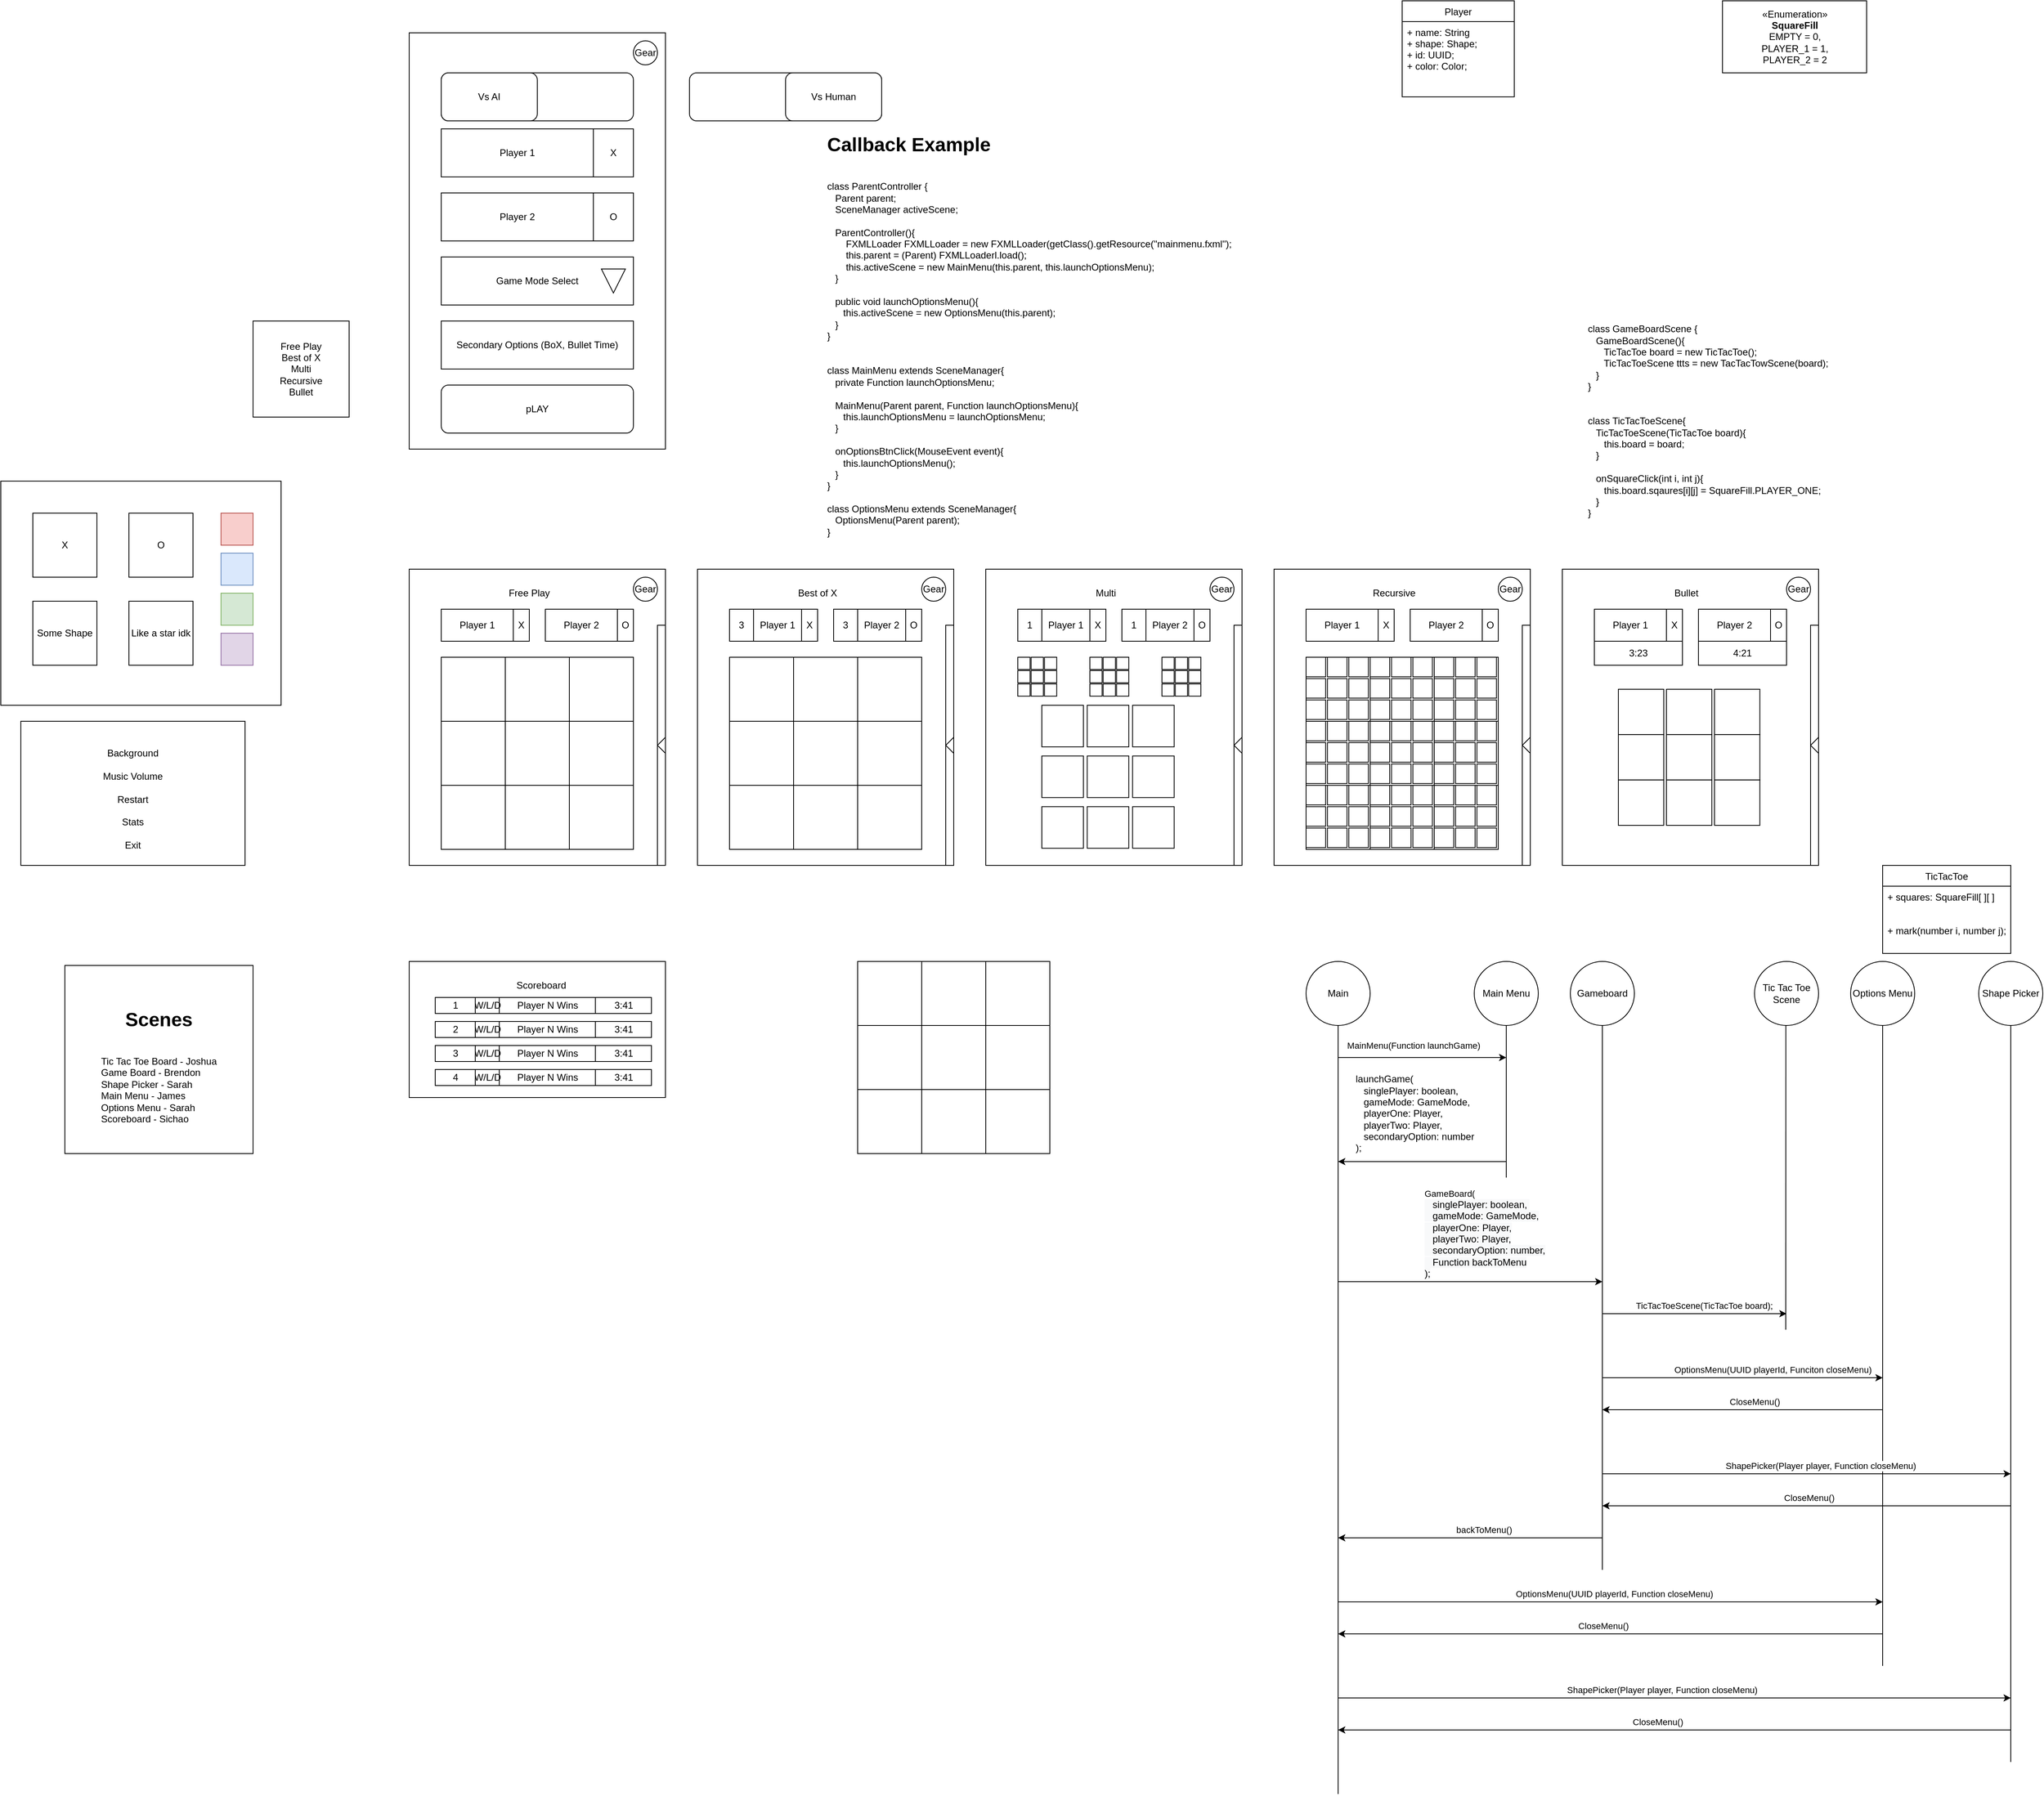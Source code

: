 <mxfile version="14.1.8" type="device"><diagram id="ZA875f44wLceQYUlkwIl" name="Page-1"><mxGraphModel dx="3796" dy="2780" grid="1" gridSize="10" guides="1" tooltips="1" connect="1" arrows="1" fold="1" page="1" pageScale="1" pageWidth="850" pageHeight="1100" math="0" shadow="0"><root><mxCell id="0"/><mxCell id="1" parent="0"/><mxCell id="GxZTdQ5CxftIst8CUgwD-79" value="" style="rounded=0;whiteSpace=wrap;html=1;" vertex="1" parent="1"><mxGeometry x="40" y="1080" width="320" height="170" as="geometry"/></mxCell><mxCell id="GxZTdQ5CxftIst8CUgwD-2" value="" style="rounded=0;whiteSpace=wrap;html=1;" vertex="1" parent="1"><mxGeometry x="40" y="590" width="320" height="370" as="geometry"/></mxCell><mxCell id="GxZTdQ5CxftIst8CUgwD-4" value="" style="whiteSpace=wrap;html=1;aspect=fixed;" vertex="1" parent="1"><mxGeometry x="80" y="700" width="80" height="80" as="geometry"/></mxCell><mxCell id="GxZTdQ5CxftIst8CUgwD-5" value="" style="whiteSpace=wrap;html=1;aspect=fixed;" vertex="1" parent="1"><mxGeometry x="160" y="700" width="80" height="80" as="geometry"/></mxCell><mxCell id="GxZTdQ5CxftIst8CUgwD-6" value="" style="whiteSpace=wrap;html=1;aspect=fixed;" vertex="1" parent="1"><mxGeometry x="240" y="700" width="80" height="80" as="geometry"/></mxCell><mxCell id="GxZTdQ5CxftIst8CUgwD-7" value="" style="whiteSpace=wrap;html=1;aspect=fixed;" vertex="1" parent="1"><mxGeometry x="80" y="780" width="80" height="80" as="geometry"/></mxCell><mxCell id="GxZTdQ5CxftIst8CUgwD-8" value="" style="whiteSpace=wrap;html=1;aspect=fixed;" vertex="1" parent="1"><mxGeometry x="160" y="780" width="80" height="80" as="geometry"/></mxCell><mxCell id="GxZTdQ5CxftIst8CUgwD-9" value="" style="whiteSpace=wrap;html=1;aspect=fixed;" vertex="1" parent="1"><mxGeometry x="240" y="780" width="80" height="80" as="geometry"/></mxCell><mxCell id="GxZTdQ5CxftIst8CUgwD-10" value="" style="whiteSpace=wrap;html=1;aspect=fixed;" vertex="1" parent="1"><mxGeometry x="80" y="860" width="80" height="80" as="geometry"/></mxCell><mxCell id="GxZTdQ5CxftIst8CUgwD-11" value="" style="whiteSpace=wrap;html=1;aspect=fixed;" vertex="1" parent="1"><mxGeometry x="160" y="860" width="80" height="80" as="geometry"/></mxCell><mxCell id="GxZTdQ5CxftIst8CUgwD-12" value="" style="whiteSpace=wrap;html=1;aspect=fixed;" vertex="1" parent="1"><mxGeometry x="240" y="860" width="80" height="80" as="geometry"/></mxCell><mxCell id="GxZTdQ5CxftIst8CUgwD-13" value="" style="rounded=0;whiteSpace=wrap;html=1;" vertex="1" parent="1"><mxGeometry x="80" y="640" width="110" height="40" as="geometry"/></mxCell><mxCell id="GxZTdQ5CxftIst8CUgwD-14" value="" style="rounded=0;whiteSpace=wrap;html=1;" vertex="1" parent="1"><mxGeometry x="210" y="640" width="110" height="40" as="geometry"/></mxCell><mxCell id="GxZTdQ5CxftIst8CUgwD-16" value="" style="rounded=0;whiteSpace=wrap;html=1;" vertex="1" parent="1"><mxGeometry x="40" y="-80" width="320" height="520" as="geometry"/></mxCell><mxCell id="GxZTdQ5CxftIst8CUgwD-20" value="Player 1" style="rounded=0;whiteSpace=wrap;html=1;" vertex="1" parent="1"><mxGeometry x="80" y="640" width="90" height="40" as="geometry"/></mxCell><mxCell id="GxZTdQ5CxftIst8CUgwD-21" value="X" style="rounded=0;whiteSpace=wrap;html=1;" vertex="1" parent="1"><mxGeometry x="170" y="640" width="20" height="40" as="geometry"/></mxCell><mxCell id="GxZTdQ5CxftIst8CUgwD-22" value="Player 2" style="rounded=0;whiteSpace=wrap;html=1;" vertex="1" parent="1"><mxGeometry x="210" y="640" width="90" height="40" as="geometry"/></mxCell><mxCell id="GxZTdQ5CxftIst8CUgwD-23" value="O" style="rounded=0;whiteSpace=wrap;html=1;" vertex="1" parent="1"><mxGeometry x="300" y="640" width="20" height="40" as="geometry"/></mxCell><mxCell id="GxZTdQ5CxftIst8CUgwD-24" value="" style="rounded=0;whiteSpace=wrap;html=1;" vertex="1" parent="1"><mxGeometry x="-470" y="480" width="350" height="280" as="geometry"/></mxCell><mxCell id="GxZTdQ5CxftIst8CUgwD-25" value="X" style="whiteSpace=wrap;html=1;aspect=fixed;" vertex="1" parent="1"><mxGeometry x="-430" y="520" width="80" height="80" as="geometry"/></mxCell><mxCell id="GxZTdQ5CxftIst8CUgwD-26" value="O" style="whiteSpace=wrap;html=1;aspect=fixed;" vertex="1" parent="1"><mxGeometry x="-310" y="520" width="80" height="80" as="geometry"/></mxCell><mxCell id="GxZTdQ5CxftIst8CUgwD-27" value="Some Shape" style="whiteSpace=wrap;html=1;aspect=fixed;" vertex="1" parent="1"><mxGeometry x="-430" y="630" width="80" height="80" as="geometry"/></mxCell><mxCell id="GxZTdQ5CxftIst8CUgwD-28" value="Like a star idk" style="whiteSpace=wrap;html=1;aspect=fixed;" vertex="1" parent="1"><mxGeometry x="-310" y="630" width="80" height="80" as="geometry"/></mxCell><mxCell id="GxZTdQ5CxftIst8CUgwD-29" value="&lt;br&gt;Background&lt;br&gt;&lt;br&gt;Music Volume&lt;br&gt;&lt;br&gt;Restart&lt;br&gt;&lt;br&gt;Stats&lt;br&gt;&lt;br&gt;Exit" style="rounded=0;whiteSpace=wrap;html=1;" vertex="1" parent="1"><mxGeometry x="-445" y="780" width="280" height="180" as="geometry"/></mxCell><mxCell id="GxZTdQ5CxftIst8CUgwD-30" value="" style="rounded=0;whiteSpace=wrap;html=1;" vertex="1" parent="1"><mxGeometry x="80" y="40" width="240" height="60" as="geometry"/></mxCell><mxCell id="GxZTdQ5CxftIst8CUgwD-31" value="Player 1" style="rounded=0;whiteSpace=wrap;html=1;" vertex="1" parent="1"><mxGeometry x="80" y="40" width="190" height="60" as="geometry"/></mxCell><mxCell id="GxZTdQ5CxftIst8CUgwD-32" value="X" style="rounded=0;whiteSpace=wrap;html=1;" vertex="1" parent="1"><mxGeometry x="270" y="40" width="50" height="60" as="geometry"/></mxCell><mxCell id="GxZTdQ5CxftIst8CUgwD-33" value="" style="rounded=0;whiteSpace=wrap;html=1;" vertex="1" parent="1"><mxGeometry x="80" y="120" width="240" height="60" as="geometry"/></mxCell><mxCell id="GxZTdQ5CxftIst8CUgwD-34" value="Player 2" style="rounded=0;whiteSpace=wrap;html=1;" vertex="1" parent="1"><mxGeometry x="80" y="120" width="190" height="60" as="geometry"/></mxCell><mxCell id="GxZTdQ5CxftIst8CUgwD-35" value="O" style="rounded=0;whiteSpace=wrap;html=1;" vertex="1" parent="1"><mxGeometry x="270" y="120" width="50" height="60" as="geometry"/></mxCell><mxCell id="GxZTdQ5CxftIst8CUgwD-38" value="" style="rounded=1;whiteSpace=wrap;html=1;" vertex="1" parent="1"><mxGeometry x="80" y="-30" width="240" height="60" as="geometry"/></mxCell><mxCell id="GxZTdQ5CxftIst8CUgwD-40" value="Vs AI" style="rounded=1;whiteSpace=wrap;html=1;" vertex="1" parent="1"><mxGeometry x="80" y="-30" width="120" height="60" as="geometry"/></mxCell><mxCell id="GxZTdQ5CxftIst8CUgwD-42" value="" style="rounded=1;whiteSpace=wrap;html=1;" vertex="1" parent="1"><mxGeometry x="390" y="-30" width="240" height="60" as="geometry"/></mxCell><mxCell id="GxZTdQ5CxftIst8CUgwD-41" value="Vs Human" style="rounded=1;whiteSpace=wrap;html=1;" vertex="1" parent="1"><mxGeometry x="510" y="-30" width="120" height="60" as="geometry"/></mxCell><mxCell id="GxZTdQ5CxftIst8CUgwD-43" value="Gear" style="ellipse;whiteSpace=wrap;html=1;aspect=fixed;" vertex="1" parent="1"><mxGeometry x="320" y="-70" width="30" height="30" as="geometry"/></mxCell><mxCell id="GxZTdQ5CxftIst8CUgwD-44" value="Gear" style="ellipse;whiteSpace=wrap;html=1;aspect=fixed;" vertex="1" parent="1"><mxGeometry x="320" y="600" width="30" height="30" as="geometry"/></mxCell><mxCell id="GxZTdQ5CxftIst8CUgwD-45" value="Game Mode Select" style="rounded=0;whiteSpace=wrap;html=1;" vertex="1" parent="1"><mxGeometry x="80" y="200" width="240" height="60" as="geometry"/></mxCell><mxCell id="GxZTdQ5CxftIst8CUgwD-46" value="Free Play&lt;br&gt;Best of X&lt;br&gt;Multi&lt;br&gt;Recursive&lt;br&gt;Bullet" style="rounded=0;whiteSpace=wrap;html=1;" vertex="1" parent="1"><mxGeometry x="-155" y="280" width="120" height="120" as="geometry"/></mxCell><mxCell id="GxZTdQ5CxftIst8CUgwD-47" value="" style="triangle;whiteSpace=wrap;html=1;rotation=90;" vertex="1" parent="1"><mxGeometry x="280" y="215" width="30" height="30" as="geometry"/></mxCell><mxCell id="GxZTdQ5CxftIst8CUgwD-48" value="Free Play" style="text;html=1;strokeColor=none;fillColor=none;align=center;verticalAlign=middle;whiteSpace=wrap;rounded=0;" vertex="1" parent="1"><mxGeometry x="80" y="610" width="220" height="20" as="geometry"/></mxCell><mxCell id="GxZTdQ5CxftIst8CUgwD-51" value="" style="rounded=0;whiteSpace=wrap;html=1;" vertex="1" parent="1"><mxGeometry x="350" y="660" width="10" height="300" as="geometry"/></mxCell><mxCell id="GxZTdQ5CxftIst8CUgwD-53" value="" style="triangle;whiteSpace=wrap;html=1;rotation=-180;" vertex="1" parent="1"><mxGeometry x="350" y="800" width="10" height="20" as="geometry"/></mxCell><mxCell id="GxZTdQ5CxftIst8CUgwD-55" value="" style="rounded=0;whiteSpace=wrap;html=1;" vertex="1" parent="1"><mxGeometry x="72.5" y="1125" width="270" height="20" as="geometry"/></mxCell><mxCell id="GxZTdQ5CxftIst8CUgwD-59" value="Player N Wins" style="rounded=0;whiteSpace=wrap;html=1;" vertex="1" parent="1"><mxGeometry x="152.5" y="1125" width="120" height="20" as="geometry"/></mxCell><mxCell id="GxZTdQ5CxftIst8CUgwD-60" value="3:41" style="rounded=0;whiteSpace=wrap;html=1;" vertex="1" parent="1"><mxGeometry x="272.5" y="1125" width="70" height="20" as="geometry"/></mxCell><mxCell id="GxZTdQ5CxftIst8CUgwD-61" value="W/L/D" style="rounded=0;whiteSpace=wrap;html=1;" vertex="1" parent="1"><mxGeometry x="122.5" y="1125" width="30" height="20" as="geometry"/></mxCell><mxCell id="GxZTdQ5CxftIst8CUgwD-62" value="" style="rounded=0;whiteSpace=wrap;html=1;" vertex="1" parent="1"><mxGeometry x="72.5" y="1155" width="270" height="20" as="geometry"/></mxCell><mxCell id="GxZTdQ5CxftIst8CUgwD-63" value="Player N Wins" style="rounded=0;whiteSpace=wrap;html=1;" vertex="1" parent="1"><mxGeometry x="152.5" y="1155" width="120" height="20" as="geometry"/></mxCell><mxCell id="GxZTdQ5CxftIst8CUgwD-64" value="3:41" style="rounded=0;whiteSpace=wrap;html=1;" vertex="1" parent="1"><mxGeometry x="272.5" y="1155" width="70" height="20" as="geometry"/></mxCell><mxCell id="GxZTdQ5CxftIst8CUgwD-65" value="W/L/D" style="rounded=0;whiteSpace=wrap;html=1;" vertex="1" parent="1"><mxGeometry x="122.5" y="1155" width="30" height="20" as="geometry"/></mxCell><mxCell id="GxZTdQ5CxftIst8CUgwD-66" value="" style="rounded=0;whiteSpace=wrap;html=1;" vertex="1" parent="1"><mxGeometry x="72.5" y="1185" width="270" height="20" as="geometry"/></mxCell><mxCell id="GxZTdQ5CxftIst8CUgwD-67" value="Player N Wins" style="rounded=0;whiteSpace=wrap;html=1;" vertex="1" parent="1"><mxGeometry x="152.5" y="1185" width="120" height="20" as="geometry"/></mxCell><mxCell id="GxZTdQ5CxftIst8CUgwD-68" value="3:41" style="rounded=0;whiteSpace=wrap;html=1;" vertex="1" parent="1"><mxGeometry x="272.5" y="1185" width="70" height="20" as="geometry"/></mxCell><mxCell id="GxZTdQ5CxftIst8CUgwD-69" value="W/L/D" style="rounded=0;whiteSpace=wrap;html=1;" vertex="1" parent="1"><mxGeometry x="122.5" y="1185" width="30" height="20" as="geometry"/></mxCell><mxCell id="GxZTdQ5CxftIst8CUgwD-70" value="" style="rounded=0;whiteSpace=wrap;html=1;" vertex="1" parent="1"><mxGeometry x="72.5" y="1215" width="270" height="20" as="geometry"/></mxCell><mxCell id="GxZTdQ5CxftIst8CUgwD-71" value="Player N Wins" style="rounded=0;whiteSpace=wrap;html=1;" vertex="1" parent="1"><mxGeometry x="152.5" y="1215" width="120" height="20" as="geometry"/></mxCell><mxCell id="GxZTdQ5CxftIst8CUgwD-72" value="3:41" style="rounded=0;whiteSpace=wrap;html=1;" vertex="1" parent="1"><mxGeometry x="272.5" y="1215" width="70" height="20" as="geometry"/></mxCell><mxCell id="GxZTdQ5CxftIst8CUgwD-73" value="W/L/D" style="rounded=0;whiteSpace=wrap;html=1;" vertex="1" parent="1"><mxGeometry x="122.5" y="1215" width="30" height="20" as="geometry"/></mxCell><mxCell id="GxZTdQ5CxftIst8CUgwD-75" value="1" style="rounded=0;whiteSpace=wrap;html=1;" vertex="1" parent="1"><mxGeometry x="72.5" y="1125" width="50" height="20" as="geometry"/></mxCell><mxCell id="GxZTdQ5CxftIst8CUgwD-76" value="2" style="rounded=0;whiteSpace=wrap;html=1;" vertex="1" parent="1"><mxGeometry x="72.5" y="1155" width="50" height="20" as="geometry"/></mxCell><mxCell id="GxZTdQ5CxftIst8CUgwD-77" value="3" style="rounded=0;whiteSpace=wrap;html=1;" vertex="1" parent="1"><mxGeometry x="72.5" y="1185" width="50" height="20" as="geometry"/></mxCell><mxCell id="GxZTdQ5CxftIst8CUgwD-78" value="4" style="rounded=0;whiteSpace=wrap;html=1;" vertex="1" parent="1"><mxGeometry x="72.5" y="1215" width="50" height="20" as="geometry"/></mxCell><mxCell id="GxZTdQ5CxftIst8CUgwD-80" value="Scoreboard" style="text;html=1;strokeColor=none;fillColor=none;align=center;verticalAlign=middle;whiteSpace=wrap;rounded=0;" vertex="1" parent="1"><mxGeometry x="70" y="1100" width="270" height="20" as="geometry"/></mxCell><mxCell id="GxZTdQ5CxftIst8CUgwD-81" value="" style="rounded=0;whiteSpace=wrap;html=1;" vertex="1" parent="1"><mxGeometry x="400" y="590" width="320" height="370" as="geometry"/></mxCell><mxCell id="GxZTdQ5CxftIst8CUgwD-91" value="" style="rounded=0;whiteSpace=wrap;html=1;" vertex="1" parent="1"><mxGeometry x="440" y="640" width="110" height="40" as="geometry"/></mxCell><mxCell id="GxZTdQ5CxftIst8CUgwD-92" value="" style="rounded=0;whiteSpace=wrap;html=1;" vertex="1" parent="1"><mxGeometry x="570" y="640" width="110" height="40" as="geometry"/></mxCell><mxCell id="GxZTdQ5CxftIst8CUgwD-93" value="Player 1" style="rounded=0;whiteSpace=wrap;html=1;" vertex="1" parent="1"><mxGeometry x="470" y="640" width="60" height="40" as="geometry"/></mxCell><mxCell id="GxZTdQ5CxftIst8CUgwD-94" value="X" style="rounded=0;whiteSpace=wrap;html=1;" vertex="1" parent="1"><mxGeometry x="530" y="640" width="20" height="40" as="geometry"/></mxCell><mxCell id="GxZTdQ5CxftIst8CUgwD-95" value="Player 2" style="rounded=0;whiteSpace=wrap;html=1;" vertex="1" parent="1"><mxGeometry x="600" y="640" width="60" height="40" as="geometry"/></mxCell><mxCell id="GxZTdQ5CxftIst8CUgwD-96" value="O" style="rounded=0;whiteSpace=wrap;html=1;" vertex="1" parent="1"><mxGeometry x="660" y="640" width="20" height="40" as="geometry"/></mxCell><mxCell id="GxZTdQ5CxftIst8CUgwD-97" value="Gear" style="ellipse;whiteSpace=wrap;html=1;aspect=fixed;" vertex="1" parent="1"><mxGeometry x="680" y="600" width="30" height="30" as="geometry"/></mxCell><mxCell id="GxZTdQ5CxftIst8CUgwD-98" value="Best of X" style="text;html=1;strokeColor=none;fillColor=none;align=center;verticalAlign=middle;whiteSpace=wrap;rounded=0;" vertex="1" parent="1"><mxGeometry x="440" y="610" width="220" height="20" as="geometry"/></mxCell><mxCell id="GxZTdQ5CxftIst8CUgwD-99" value="3" style="rounded=0;whiteSpace=wrap;html=1;" vertex="1" parent="1"><mxGeometry x="440" y="640" width="30" height="40" as="geometry"/></mxCell><mxCell id="GxZTdQ5CxftIst8CUgwD-100" value="3" style="rounded=0;whiteSpace=wrap;html=1;" vertex="1" parent="1"><mxGeometry x="570" y="640" width="30" height="40" as="geometry"/></mxCell><mxCell id="GxZTdQ5CxftIst8CUgwD-101" value="" style="rounded=0;whiteSpace=wrap;html=1;" vertex="1" parent="1"><mxGeometry x="710" y="660" width="10" height="300" as="geometry"/></mxCell><mxCell id="GxZTdQ5CxftIst8CUgwD-102" value="" style="triangle;whiteSpace=wrap;html=1;rotation=-180;" vertex="1" parent="1"><mxGeometry x="710" y="800" width="10" height="20" as="geometry"/></mxCell><mxCell id="GxZTdQ5CxftIst8CUgwD-104" value="" style="rounded=0;whiteSpace=wrap;html=1;" vertex="1" parent="1"><mxGeometry x="760" y="590" width="320" height="370" as="geometry"/></mxCell><mxCell id="GxZTdQ5CxftIst8CUgwD-114" value="" style="rounded=0;whiteSpace=wrap;html=1;" vertex="1" parent="1"><mxGeometry x="800" y="640" width="110" height="40" as="geometry"/></mxCell><mxCell id="GxZTdQ5CxftIst8CUgwD-115" value="" style="rounded=0;whiteSpace=wrap;html=1;" vertex="1" parent="1"><mxGeometry x="930" y="640" width="110" height="40" as="geometry"/></mxCell><mxCell id="GxZTdQ5CxftIst8CUgwD-116" value="Player 1" style="rounded=0;whiteSpace=wrap;html=1;" vertex="1" parent="1"><mxGeometry x="830" y="640" width="60" height="40" as="geometry"/></mxCell><mxCell id="GxZTdQ5CxftIst8CUgwD-117" value="X" style="rounded=0;whiteSpace=wrap;html=1;" vertex="1" parent="1"><mxGeometry x="890" y="640" width="20" height="40" as="geometry"/></mxCell><mxCell id="GxZTdQ5CxftIst8CUgwD-118" value="Player 2" style="rounded=0;whiteSpace=wrap;html=1;" vertex="1" parent="1"><mxGeometry x="960" y="640" width="60" height="40" as="geometry"/></mxCell><mxCell id="GxZTdQ5CxftIst8CUgwD-119" value="O" style="rounded=0;whiteSpace=wrap;html=1;" vertex="1" parent="1"><mxGeometry x="1020" y="640" width="20" height="40" as="geometry"/></mxCell><mxCell id="GxZTdQ5CxftIst8CUgwD-120" value="Gear" style="ellipse;whiteSpace=wrap;html=1;aspect=fixed;" vertex="1" parent="1"><mxGeometry x="1040" y="600" width="30" height="30" as="geometry"/></mxCell><mxCell id="GxZTdQ5CxftIst8CUgwD-121" value="Multi" style="text;html=1;strokeColor=none;fillColor=none;align=center;verticalAlign=middle;whiteSpace=wrap;rounded=0;" vertex="1" parent="1"><mxGeometry x="800" y="610" width="220" height="20" as="geometry"/></mxCell><mxCell id="GxZTdQ5CxftIst8CUgwD-122" value="1" style="rounded=0;whiteSpace=wrap;html=1;" vertex="1" parent="1"><mxGeometry x="800" y="640" width="30" height="40" as="geometry"/></mxCell><mxCell id="GxZTdQ5CxftIst8CUgwD-123" value="1" style="rounded=0;whiteSpace=wrap;html=1;" vertex="1" parent="1"><mxGeometry x="930" y="640" width="30" height="40" as="geometry"/></mxCell><mxCell id="GxZTdQ5CxftIst8CUgwD-124" value="" style="rounded=0;whiteSpace=wrap;html=1;" vertex="1" parent="1"><mxGeometry x="1070" y="660" width="10" height="300" as="geometry"/></mxCell><mxCell id="GxZTdQ5CxftIst8CUgwD-125" value="" style="triangle;whiteSpace=wrap;html=1;rotation=-180;" vertex="1" parent="1"><mxGeometry x="1070" y="800" width="10" height="20" as="geometry"/></mxCell><mxCell id="GxZTdQ5CxftIst8CUgwD-126" value="" style="group" vertex="1" connectable="0" parent="1"><mxGeometry x="800" y="700" width="50" height="50" as="geometry"/></mxCell><mxCell id="GxZTdQ5CxftIst8CUgwD-105" value="" style="whiteSpace=wrap;html=1;aspect=fixed;" vertex="1" parent="GxZTdQ5CxftIst8CUgwD-126"><mxGeometry width="15.278" height="15.278" as="geometry"/></mxCell><mxCell id="GxZTdQ5CxftIst8CUgwD-106" value="" style="whiteSpace=wrap;html=1;aspect=fixed;" vertex="1" parent="GxZTdQ5CxftIst8CUgwD-126"><mxGeometry x="16.667" width="15.278" height="15.278" as="geometry"/></mxCell><mxCell id="GxZTdQ5CxftIst8CUgwD-107" value="" style="whiteSpace=wrap;html=1;aspect=fixed;" vertex="1" parent="GxZTdQ5CxftIst8CUgwD-126"><mxGeometry x="33.333" width="15.278" height="15.278" as="geometry"/></mxCell><mxCell id="GxZTdQ5CxftIst8CUgwD-108" value="" style="whiteSpace=wrap;html=1;aspect=fixed;" vertex="1" parent="GxZTdQ5CxftIst8CUgwD-126"><mxGeometry y="16.667" width="15.278" height="15.278" as="geometry"/></mxCell><mxCell id="GxZTdQ5CxftIst8CUgwD-109" value="" style="whiteSpace=wrap;html=1;aspect=fixed;" vertex="1" parent="GxZTdQ5CxftIst8CUgwD-126"><mxGeometry x="16.667" y="16.667" width="15.278" height="15.278" as="geometry"/></mxCell><mxCell id="GxZTdQ5CxftIst8CUgwD-110" value="" style="whiteSpace=wrap;html=1;aspect=fixed;" vertex="1" parent="GxZTdQ5CxftIst8CUgwD-126"><mxGeometry x="33.333" y="16.667" width="15.278" height="15.278" as="geometry"/></mxCell><mxCell id="GxZTdQ5CxftIst8CUgwD-111" value="" style="whiteSpace=wrap;html=1;aspect=fixed;" vertex="1" parent="GxZTdQ5CxftIst8CUgwD-126"><mxGeometry y="33.333" width="15.278" height="15.278" as="geometry"/></mxCell><mxCell id="GxZTdQ5CxftIst8CUgwD-112" value="" style="whiteSpace=wrap;html=1;aspect=fixed;" vertex="1" parent="GxZTdQ5CxftIst8CUgwD-126"><mxGeometry x="16.667" y="33.333" width="15.278" height="15.278" as="geometry"/></mxCell><mxCell id="GxZTdQ5CxftIst8CUgwD-113" value="" style="whiteSpace=wrap;html=1;aspect=fixed;" vertex="1" parent="GxZTdQ5CxftIst8CUgwD-126"><mxGeometry x="33.333" y="33.333" width="15.278" height="15.278" as="geometry"/></mxCell><mxCell id="GxZTdQ5CxftIst8CUgwD-137" value="" style="group" vertex="1" connectable="0" parent="1"><mxGeometry x="890" y="700" width="50" height="50" as="geometry"/></mxCell><mxCell id="GxZTdQ5CxftIst8CUgwD-138" value="" style="whiteSpace=wrap;html=1;aspect=fixed;" vertex="1" parent="GxZTdQ5CxftIst8CUgwD-137"><mxGeometry width="15.278" height="15.278" as="geometry"/></mxCell><mxCell id="GxZTdQ5CxftIst8CUgwD-139" value="" style="whiteSpace=wrap;html=1;aspect=fixed;" vertex="1" parent="GxZTdQ5CxftIst8CUgwD-137"><mxGeometry x="16.667" width="15.278" height="15.278" as="geometry"/></mxCell><mxCell id="GxZTdQ5CxftIst8CUgwD-140" value="" style="whiteSpace=wrap;html=1;aspect=fixed;" vertex="1" parent="GxZTdQ5CxftIst8CUgwD-137"><mxGeometry x="33.333" width="15.278" height="15.278" as="geometry"/></mxCell><mxCell id="GxZTdQ5CxftIst8CUgwD-141" value="" style="whiteSpace=wrap;html=1;aspect=fixed;" vertex="1" parent="GxZTdQ5CxftIst8CUgwD-137"><mxGeometry y="16.667" width="15.278" height="15.278" as="geometry"/></mxCell><mxCell id="GxZTdQ5CxftIst8CUgwD-142" value="" style="whiteSpace=wrap;html=1;aspect=fixed;" vertex="1" parent="GxZTdQ5CxftIst8CUgwD-137"><mxGeometry x="16.667" y="16.667" width="15.278" height="15.278" as="geometry"/></mxCell><mxCell id="GxZTdQ5CxftIst8CUgwD-143" value="" style="whiteSpace=wrap;html=1;aspect=fixed;" vertex="1" parent="GxZTdQ5CxftIst8CUgwD-137"><mxGeometry x="33.333" y="16.667" width="15.278" height="15.278" as="geometry"/></mxCell><mxCell id="GxZTdQ5CxftIst8CUgwD-144" value="" style="whiteSpace=wrap;html=1;aspect=fixed;" vertex="1" parent="GxZTdQ5CxftIst8CUgwD-137"><mxGeometry y="33.333" width="15.278" height="15.278" as="geometry"/></mxCell><mxCell id="GxZTdQ5CxftIst8CUgwD-145" value="" style="whiteSpace=wrap;html=1;aspect=fixed;" vertex="1" parent="GxZTdQ5CxftIst8CUgwD-137"><mxGeometry x="16.667" y="33.333" width="15.278" height="15.278" as="geometry"/></mxCell><mxCell id="GxZTdQ5CxftIst8CUgwD-146" value="" style="whiteSpace=wrap;html=1;aspect=fixed;" vertex="1" parent="GxZTdQ5CxftIst8CUgwD-137"><mxGeometry x="33.333" y="33.333" width="15.278" height="15.278" as="geometry"/></mxCell><mxCell id="GxZTdQ5CxftIst8CUgwD-148" value="" style="group" vertex="1" connectable="0" parent="1"><mxGeometry x="980" y="700" width="50" height="50" as="geometry"/></mxCell><mxCell id="GxZTdQ5CxftIst8CUgwD-149" value="" style="whiteSpace=wrap;html=1;aspect=fixed;" vertex="1" parent="GxZTdQ5CxftIst8CUgwD-148"><mxGeometry width="15.278" height="15.278" as="geometry"/></mxCell><mxCell id="GxZTdQ5CxftIst8CUgwD-150" value="" style="whiteSpace=wrap;html=1;aspect=fixed;" vertex="1" parent="GxZTdQ5CxftIst8CUgwD-148"><mxGeometry x="16.667" width="15.278" height="15.278" as="geometry"/></mxCell><mxCell id="GxZTdQ5CxftIst8CUgwD-151" value="" style="whiteSpace=wrap;html=1;aspect=fixed;" vertex="1" parent="GxZTdQ5CxftIst8CUgwD-148"><mxGeometry x="33.333" width="15.278" height="15.278" as="geometry"/></mxCell><mxCell id="GxZTdQ5CxftIst8CUgwD-152" value="" style="whiteSpace=wrap;html=1;aspect=fixed;" vertex="1" parent="GxZTdQ5CxftIst8CUgwD-148"><mxGeometry y="16.667" width="15.278" height="15.278" as="geometry"/></mxCell><mxCell id="GxZTdQ5CxftIst8CUgwD-153" value="" style="whiteSpace=wrap;html=1;aspect=fixed;" vertex="1" parent="GxZTdQ5CxftIst8CUgwD-148"><mxGeometry x="16.667" y="16.667" width="15.278" height="15.278" as="geometry"/></mxCell><mxCell id="GxZTdQ5CxftIst8CUgwD-154" value="" style="whiteSpace=wrap;html=1;aspect=fixed;" vertex="1" parent="GxZTdQ5CxftIst8CUgwD-148"><mxGeometry x="33.333" y="16.667" width="15.278" height="15.278" as="geometry"/></mxCell><mxCell id="GxZTdQ5CxftIst8CUgwD-155" value="" style="whiteSpace=wrap;html=1;aspect=fixed;" vertex="1" parent="GxZTdQ5CxftIst8CUgwD-148"><mxGeometry y="33.333" width="15.278" height="15.278" as="geometry"/></mxCell><mxCell id="GxZTdQ5CxftIst8CUgwD-156" value="" style="whiteSpace=wrap;html=1;aspect=fixed;" vertex="1" parent="GxZTdQ5CxftIst8CUgwD-148"><mxGeometry x="16.667" y="33.333" width="15.278" height="15.278" as="geometry"/></mxCell><mxCell id="GxZTdQ5CxftIst8CUgwD-157" value="" style="whiteSpace=wrap;html=1;aspect=fixed;" vertex="1" parent="GxZTdQ5CxftIst8CUgwD-148"><mxGeometry x="33.333" y="33.333" width="15.278" height="15.278" as="geometry"/></mxCell><mxCell id="GxZTdQ5CxftIst8CUgwD-168" value="" style="group" vertex="1" connectable="0" parent="1"><mxGeometry x="830" y="760" width="170" height="190" as="geometry"/></mxCell><mxCell id="GxZTdQ5CxftIst8CUgwD-169" value="" style="whiteSpace=wrap;html=1;aspect=fixed;" vertex="1" parent="GxZTdQ5CxftIst8CUgwD-168"><mxGeometry width="51.944" height="51.944" as="geometry"/></mxCell><mxCell id="GxZTdQ5CxftIst8CUgwD-170" value="" style="whiteSpace=wrap;html=1;aspect=fixed;" vertex="1" parent="GxZTdQ5CxftIst8CUgwD-168"><mxGeometry x="56.667" width="51.944" height="51.944" as="geometry"/></mxCell><mxCell id="GxZTdQ5CxftIst8CUgwD-171" value="" style="whiteSpace=wrap;html=1;aspect=fixed;" vertex="1" parent="GxZTdQ5CxftIst8CUgwD-168"><mxGeometry x="113.333" width="51.944" height="51.944" as="geometry"/></mxCell><mxCell id="GxZTdQ5CxftIst8CUgwD-172" value="" style="whiteSpace=wrap;html=1;aspect=fixed;" vertex="1" parent="GxZTdQ5CxftIst8CUgwD-168"><mxGeometry y="63.333" width="51.944" height="51.944" as="geometry"/></mxCell><mxCell id="GxZTdQ5CxftIst8CUgwD-173" value="" style="whiteSpace=wrap;html=1;aspect=fixed;" vertex="1" parent="GxZTdQ5CxftIst8CUgwD-168"><mxGeometry x="56.667" y="63.333" width="51.944" height="51.944" as="geometry"/></mxCell><mxCell id="GxZTdQ5CxftIst8CUgwD-174" value="" style="whiteSpace=wrap;html=1;aspect=fixed;" vertex="1" parent="GxZTdQ5CxftIst8CUgwD-168"><mxGeometry x="113.333" y="63.333" width="51.944" height="51.944" as="geometry"/></mxCell><mxCell id="GxZTdQ5CxftIst8CUgwD-175" value="" style="whiteSpace=wrap;html=1;aspect=fixed;" vertex="1" parent="GxZTdQ5CxftIst8CUgwD-168"><mxGeometry y="126.667" width="51.944" height="51.944" as="geometry"/></mxCell><mxCell id="GxZTdQ5CxftIst8CUgwD-176" value="" style="whiteSpace=wrap;html=1;aspect=fixed;" vertex="1" parent="GxZTdQ5CxftIst8CUgwD-168"><mxGeometry x="56.667" y="126.667" width="51.944" height="51.944" as="geometry"/></mxCell><mxCell id="GxZTdQ5CxftIst8CUgwD-177" value="" style="whiteSpace=wrap;html=1;aspect=fixed;" vertex="1" parent="GxZTdQ5CxftIst8CUgwD-168"><mxGeometry x="113.333" y="126.667" width="51.944" height="51.944" as="geometry"/></mxCell><mxCell id="GxZTdQ5CxftIst8CUgwD-180" value="" style="rounded=0;whiteSpace=wrap;html=1;" vertex="1" parent="1"><mxGeometry x="1120" y="590" width="320" height="370" as="geometry"/></mxCell><mxCell id="GxZTdQ5CxftIst8CUgwD-181" value="" style="rounded=0;whiteSpace=wrap;html=1;" vertex="1" parent="1"><mxGeometry x="1160" y="640" width="110" height="40" as="geometry"/></mxCell><mxCell id="GxZTdQ5CxftIst8CUgwD-182" value="" style="rounded=0;whiteSpace=wrap;html=1;" vertex="1" parent="1"><mxGeometry x="1290" y="640" width="110" height="40" as="geometry"/></mxCell><mxCell id="GxZTdQ5CxftIst8CUgwD-183" value="Player 1" style="rounded=0;whiteSpace=wrap;html=1;" vertex="1" parent="1"><mxGeometry x="1160" y="640" width="90" height="40" as="geometry"/></mxCell><mxCell id="GxZTdQ5CxftIst8CUgwD-184" value="X" style="rounded=0;whiteSpace=wrap;html=1;" vertex="1" parent="1"><mxGeometry x="1250" y="640" width="20" height="40" as="geometry"/></mxCell><mxCell id="GxZTdQ5CxftIst8CUgwD-185" value="Player 2" style="rounded=0;whiteSpace=wrap;html=1;" vertex="1" parent="1"><mxGeometry x="1290" y="640" width="90" height="40" as="geometry"/></mxCell><mxCell id="GxZTdQ5CxftIst8CUgwD-186" value="O" style="rounded=0;whiteSpace=wrap;html=1;" vertex="1" parent="1"><mxGeometry x="1380" y="640" width="20" height="40" as="geometry"/></mxCell><mxCell id="GxZTdQ5CxftIst8CUgwD-187" value="Gear" style="ellipse;whiteSpace=wrap;html=1;aspect=fixed;" vertex="1" parent="1"><mxGeometry x="1400" y="600" width="30" height="30" as="geometry"/></mxCell><mxCell id="GxZTdQ5CxftIst8CUgwD-188" value="Recursive" style="text;html=1;strokeColor=none;fillColor=none;align=center;verticalAlign=middle;whiteSpace=wrap;rounded=0;" vertex="1" parent="1"><mxGeometry x="1160" y="610" width="220" height="20" as="geometry"/></mxCell><mxCell id="GxZTdQ5CxftIst8CUgwD-191" value="" style="rounded=0;whiteSpace=wrap;html=1;" vertex="1" parent="1"><mxGeometry x="1430" y="660" width="10" height="300" as="geometry"/></mxCell><mxCell id="GxZTdQ5CxftIst8CUgwD-192" value="" style="triangle;whiteSpace=wrap;html=1;rotation=-180;" vertex="1" parent="1"><mxGeometry x="1430" y="800" width="10" height="20" as="geometry"/></mxCell><mxCell id="GxZTdQ5CxftIst8CUgwD-235" value="" style="group" vertex="1" connectable="0" parent="1"><mxGeometry x="440" y="700" width="240" height="240" as="geometry"/></mxCell><mxCell id="GxZTdQ5CxftIst8CUgwD-82" value="" style="whiteSpace=wrap;html=1;aspect=fixed;" vertex="1" parent="GxZTdQ5CxftIst8CUgwD-235"><mxGeometry width="80" height="80" as="geometry"/></mxCell><mxCell id="GxZTdQ5CxftIst8CUgwD-83" value="" style="whiteSpace=wrap;html=1;aspect=fixed;" vertex="1" parent="GxZTdQ5CxftIst8CUgwD-235"><mxGeometry x="80" width="80" height="80" as="geometry"/></mxCell><mxCell id="GxZTdQ5CxftIst8CUgwD-84" value="" style="whiteSpace=wrap;html=1;aspect=fixed;" vertex="1" parent="GxZTdQ5CxftIst8CUgwD-235"><mxGeometry x="160" width="80" height="80" as="geometry"/></mxCell><mxCell id="GxZTdQ5CxftIst8CUgwD-85" value="" style="whiteSpace=wrap;html=1;aspect=fixed;" vertex="1" parent="GxZTdQ5CxftIst8CUgwD-235"><mxGeometry y="80" width="80" height="80" as="geometry"/></mxCell><mxCell id="GxZTdQ5CxftIst8CUgwD-86" value="" style="whiteSpace=wrap;html=1;aspect=fixed;" vertex="1" parent="GxZTdQ5CxftIst8CUgwD-235"><mxGeometry x="80" y="80" width="80" height="80" as="geometry"/></mxCell><mxCell id="GxZTdQ5CxftIst8CUgwD-87" value="" style="whiteSpace=wrap;html=1;aspect=fixed;" vertex="1" parent="GxZTdQ5CxftIst8CUgwD-235"><mxGeometry x="160" y="80" width="80" height="80" as="geometry"/></mxCell><mxCell id="GxZTdQ5CxftIst8CUgwD-88" value="" style="whiteSpace=wrap;html=1;aspect=fixed;" vertex="1" parent="GxZTdQ5CxftIst8CUgwD-235"><mxGeometry y="160" width="80" height="80" as="geometry"/></mxCell><mxCell id="GxZTdQ5CxftIst8CUgwD-89" value="" style="whiteSpace=wrap;html=1;aspect=fixed;" vertex="1" parent="GxZTdQ5CxftIst8CUgwD-235"><mxGeometry x="80" y="160" width="80" height="80" as="geometry"/></mxCell><mxCell id="GxZTdQ5CxftIst8CUgwD-90" value="" style="whiteSpace=wrap;html=1;aspect=fixed;" vertex="1" parent="GxZTdQ5CxftIst8CUgwD-235"><mxGeometry x="160" y="160" width="80" height="80" as="geometry"/></mxCell><mxCell id="GxZTdQ5CxftIst8CUgwD-236" value="" style="group" vertex="1" connectable="0" parent="1"><mxGeometry x="1160" y="700" width="240" height="240" as="geometry"/></mxCell><mxCell id="GxZTdQ5CxftIst8CUgwD-237" value="" style="whiteSpace=wrap;html=1;aspect=fixed;" vertex="1" parent="GxZTdQ5CxftIst8CUgwD-236"><mxGeometry width="80" height="80" as="geometry"/></mxCell><mxCell id="GxZTdQ5CxftIst8CUgwD-238" value="" style="whiteSpace=wrap;html=1;aspect=fixed;" vertex="1" parent="GxZTdQ5CxftIst8CUgwD-236"><mxGeometry x="80" width="80" height="80" as="geometry"/></mxCell><mxCell id="GxZTdQ5CxftIst8CUgwD-239" value="" style="whiteSpace=wrap;html=1;aspect=fixed;" vertex="1" parent="GxZTdQ5CxftIst8CUgwD-236"><mxGeometry x="160" width="80" height="80" as="geometry"/></mxCell><mxCell id="GxZTdQ5CxftIst8CUgwD-240" value="" style="whiteSpace=wrap;html=1;aspect=fixed;" vertex="1" parent="GxZTdQ5CxftIst8CUgwD-236"><mxGeometry y="80" width="80" height="80" as="geometry"/></mxCell><mxCell id="GxZTdQ5CxftIst8CUgwD-241" value="" style="whiteSpace=wrap;html=1;aspect=fixed;" vertex="1" parent="GxZTdQ5CxftIst8CUgwD-236"><mxGeometry x="80" y="80" width="80" height="80" as="geometry"/></mxCell><mxCell id="GxZTdQ5CxftIst8CUgwD-242" value="" style="whiteSpace=wrap;html=1;aspect=fixed;" vertex="1" parent="GxZTdQ5CxftIst8CUgwD-236"><mxGeometry x="160" y="80" width="80" height="80" as="geometry"/></mxCell><mxCell id="GxZTdQ5CxftIst8CUgwD-243" value="" style="whiteSpace=wrap;html=1;aspect=fixed;" vertex="1" parent="GxZTdQ5CxftIst8CUgwD-236"><mxGeometry y="160" width="80" height="80" as="geometry"/></mxCell><mxCell id="GxZTdQ5CxftIst8CUgwD-244" value="" style="whiteSpace=wrap;html=1;aspect=fixed;" vertex="1" parent="GxZTdQ5CxftIst8CUgwD-236"><mxGeometry x="80" y="160" width="80" height="80" as="geometry"/></mxCell><mxCell id="GxZTdQ5CxftIst8CUgwD-245" value="" style="whiteSpace=wrap;html=1;aspect=fixed;" vertex="1" parent="GxZTdQ5CxftIst8CUgwD-236"><mxGeometry x="160" y="160" width="80" height="80" as="geometry"/></mxCell><mxCell id="GxZTdQ5CxftIst8CUgwD-246" value="" style="group" vertex="1" connectable="0" parent="GxZTdQ5CxftIst8CUgwD-236"><mxGeometry width="80" height="80" as="geometry"/></mxCell><mxCell id="GxZTdQ5CxftIst8CUgwD-247" value="" style="whiteSpace=wrap;html=1;aspect=fixed;" vertex="1" parent="GxZTdQ5CxftIst8CUgwD-246"><mxGeometry width="24.444" height="24.444" as="geometry"/></mxCell><mxCell id="GxZTdQ5CxftIst8CUgwD-248" value="" style="whiteSpace=wrap;html=1;aspect=fixed;" vertex="1" parent="GxZTdQ5CxftIst8CUgwD-246"><mxGeometry x="26.667" width="24.444" height="24.444" as="geometry"/></mxCell><mxCell id="GxZTdQ5CxftIst8CUgwD-249" value="" style="whiteSpace=wrap;html=1;aspect=fixed;" vertex="1" parent="GxZTdQ5CxftIst8CUgwD-246"><mxGeometry x="53.333" width="24.444" height="24.444" as="geometry"/></mxCell><mxCell id="GxZTdQ5CxftIst8CUgwD-250" value="" style="whiteSpace=wrap;html=1;aspect=fixed;" vertex="1" parent="GxZTdQ5CxftIst8CUgwD-246"><mxGeometry y="26.667" width="24.444" height="24.444" as="geometry"/></mxCell><mxCell id="GxZTdQ5CxftIst8CUgwD-251" value="" style="whiteSpace=wrap;html=1;aspect=fixed;" vertex="1" parent="GxZTdQ5CxftIst8CUgwD-246"><mxGeometry x="26.667" y="26.667" width="24.444" height="24.444" as="geometry"/></mxCell><mxCell id="GxZTdQ5CxftIst8CUgwD-252" value="" style="whiteSpace=wrap;html=1;aspect=fixed;" vertex="1" parent="GxZTdQ5CxftIst8CUgwD-246"><mxGeometry x="53.333" y="26.667" width="24.444" height="24.444" as="geometry"/></mxCell><mxCell id="GxZTdQ5CxftIst8CUgwD-253" value="" style="whiteSpace=wrap;html=1;aspect=fixed;" vertex="1" parent="GxZTdQ5CxftIst8CUgwD-246"><mxGeometry y="53.333" width="24.444" height="24.444" as="geometry"/></mxCell><mxCell id="GxZTdQ5CxftIst8CUgwD-254" value="" style="whiteSpace=wrap;html=1;aspect=fixed;" vertex="1" parent="GxZTdQ5CxftIst8CUgwD-246"><mxGeometry x="26.667" y="53.333" width="24.444" height="24.444" as="geometry"/></mxCell><mxCell id="GxZTdQ5CxftIst8CUgwD-255" value="" style="whiteSpace=wrap;html=1;aspect=fixed;" vertex="1" parent="GxZTdQ5CxftIst8CUgwD-246"><mxGeometry x="53.333" y="53.333" width="24.444" height="24.444" as="geometry"/></mxCell><mxCell id="GxZTdQ5CxftIst8CUgwD-256" value="" style="group" vertex="1" connectable="0" parent="GxZTdQ5CxftIst8CUgwD-236"><mxGeometry x="80" width="80" height="80" as="geometry"/></mxCell><mxCell id="GxZTdQ5CxftIst8CUgwD-257" value="" style="whiteSpace=wrap;html=1;aspect=fixed;" vertex="1" parent="GxZTdQ5CxftIst8CUgwD-256"><mxGeometry width="24.444" height="24.444" as="geometry"/></mxCell><mxCell id="GxZTdQ5CxftIst8CUgwD-258" value="" style="whiteSpace=wrap;html=1;aspect=fixed;" vertex="1" parent="GxZTdQ5CxftIst8CUgwD-256"><mxGeometry x="26.667" width="24.444" height="24.444" as="geometry"/></mxCell><mxCell id="GxZTdQ5CxftIst8CUgwD-259" value="" style="whiteSpace=wrap;html=1;aspect=fixed;" vertex="1" parent="GxZTdQ5CxftIst8CUgwD-256"><mxGeometry x="53.333" width="24.444" height="24.444" as="geometry"/></mxCell><mxCell id="GxZTdQ5CxftIst8CUgwD-260" value="" style="whiteSpace=wrap;html=1;aspect=fixed;" vertex="1" parent="GxZTdQ5CxftIst8CUgwD-256"><mxGeometry y="26.667" width="24.444" height="24.444" as="geometry"/></mxCell><mxCell id="GxZTdQ5CxftIst8CUgwD-261" value="" style="whiteSpace=wrap;html=1;aspect=fixed;" vertex="1" parent="GxZTdQ5CxftIst8CUgwD-256"><mxGeometry x="26.667" y="26.667" width="24.444" height="24.444" as="geometry"/></mxCell><mxCell id="GxZTdQ5CxftIst8CUgwD-262" value="" style="whiteSpace=wrap;html=1;aspect=fixed;" vertex="1" parent="GxZTdQ5CxftIst8CUgwD-256"><mxGeometry x="53.333" y="26.667" width="24.444" height="24.444" as="geometry"/></mxCell><mxCell id="GxZTdQ5CxftIst8CUgwD-263" value="" style="whiteSpace=wrap;html=1;aspect=fixed;" vertex="1" parent="GxZTdQ5CxftIst8CUgwD-256"><mxGeometry y="53.333" width="24.444" height="24.444" as="geometry"/></mxCell><mxCell id="GxZTdQ5CxftIst8CUgwD-264" value="" style="whiteSpace=wrap;html=1;aspect=fixed;" vertex="1" parent="GxZTdQ5CxftIst8CUgwD-256"><mxGeometry x="26.667" y="53.333" width="24.444" height="24.444" as="geometry"/></mxCell><mxCell id="GxZTdQ5CxftIst8CUgwD-265" value="" style="whiteSpace=wrap;html=1;aspect=fixed;" vertex="1" parent="GxZTdQ5CxftIst8CUgwD-256"><mxGeometry x="53.333" y="53.333" width="24.444" height="24.444" as="geometry"/></mxCell><mxCell id="GxZTdQ5CxftIst8CUgwD-266" value="" style="group" vertex="1" connectable="0" parent="GxZTdQ5CxftIst8CUgwD-236"><mxGeometry x="160" width="80" height="80" as="geometry"/></mxCell><mxCell id="GxZTdQ5CxftIst8CUgwD-267" value="" style="whiteSpace=wrap;html=1;aspect=fixed;" vertex="1" parent="GxZTdQ5CxftIst8CUgwD-266"><mxGeometry width="24.444" height="24.444" as="geometry"/></mxCell><mxCell id="GxZTdQ5CxftIst8CUgwD-268" value="" style="whiteSpace=wrap;html=1;aspect=fixed;" vertex="1" parent="GxZTdQ5CxftIst8CUgwD-266"><mxGeometry x="26.667" width="24.444" height="24.444" as="geometry"/></mxCell><mxCell id="GxZTdQ5CxftIst8CUgwD-269" value="" style="whiteSpace=wrap;html=1;aspect=fixed;" vertex="1" parent="GxZTdQ5CxftIst8CUgwD-266"><mxGeometry x="53.333" width="24.444" height="24.444" as="geometry"/></mxCell><mxCell id="GxZTdQ5CxftIst8CUgwD-270" value="" style="whiteSpace=wrap;html=1;aspect=fixed;" vertex="1" parent="GxZTdQ5CxftIst8CUgwD-266"><mxGeometry y="26.667" width="24.444" height="24.444" as="geometry"/></mxCell><mxCell id="GxZTdQ5CxftIst8CUgwD-271" value="" style="whiteSpace=wrap;html=1;aspect=fixed;" vertex="1" parent="GxZTdQ5CxftIst8CUgwD-266"><mxGeometry x="26.667" y="26.667" width="24.444" height="24.444" as="geometry"/></mxCell><mxCell id="GxZTdQ5CxftIst8CUgwD-272" value="" style="whiteSpace=wrap;html=1;aspect=fixed;" vertex="1" parent="GxZTdQ5CxftIst8CUgwD-266"><mxGeometry x="53.333" y="26.667" width="24.444" height="24.444" as="geometry"/></mxCell><mxCell id="GxZTdQ5CxftIst8CUgwD-273" value="" style="whiteSpace=wrap;html=1;aspect=fixed;" vertex="1" parent="GxZTdQ5CxftIst8CUgwD-266"><mxGeometry y="53.333" width="24.444" height="24.444" as="geometry"/></mxCell><mxCell id="GxZTdQ5CxftIst8CUgwD-274" value="" style="whiteSpace=wrap;html=1;aspect=fixed;" vertex="1" parent="GxZTdQ5CxftIst8CUgwD-266"><mxGeometry x="26.667" y="53.333" width="24.444" height="24.444" as="geometry"/></mxCell><mxCell id="GxZTdQ5CxftIst8CUgwD-275" value="" style="whiteSpace=wrap;html=1;aspect=fixed;" vertex="1" parent="GxZTdQ5CxftIst8CUgwD-266"><mxGeometry x="53.333" y="53.333" width="24.444" height="24.444" as="geometry"/></mxCell><mxCell id="GxZTdQ5CxftIst8CUgwD-276" value="" style="group" vertex="1" connectable="0" parent="GxZTdQ5CxftIst8CUgwD-236"><mxGeometry y="80" width="80" height="80" as="geometry"/></mxCell><mxCell id="GxZTdQ5CxftIst8CUgwD-277" value="" style="whiteSpace=wrap;html=1;aspect=fixed;" vertex="1" parent="GxZTdQ5CxftIst8CUgwD-276"><mxGeometry width="24.444" height="24.444" as="geometry"/></mxCell><mxCell id="GxZTdQ5CxftIst8CUgwD-278" value="" style="whiteSpace=wrap;html=1;aspect=fixed;" vertex="1" parent="GxZTdQ5CxftIst8CUgwD-276"><mxGeometry x="26.667" width="24.444" height="24.444" as="geometry"/></mxCell><mxCell id="GxZTdQ5CxftIst8CUgwD-279" value="" style="whiteSpace=wrap;html=1;aspect=fixed;" vertex="1" parent="GxZTdQ5CxftIst8CUgwD-276"><mxGeometry x="53.333" width="24.444" height="24.444" as="geometry"/></mxCell><mxCell id="GxZTdQ5CxftIst8CUgwD-280" value="" style="whiteSpace=wrap;html=1;aspect=fixed;" vertex="1" parent="GxZTdQ5CxftIst8CUgwD-276"><mxGeometry y="26.667" width="24.444" height="24.444" as="geometry"/></mxCell><mxCell id="GxZTdQ5CxftIst8CUgwD-281" value="" style="whiteSpace=wrap;html=1;aspect=fixed;" vertex="1" parent="GxZTdQ5CxftIst8CUgwD-276"><mxGeometry x="26.667" y="26.667" width="24.444" height="24.444" as="geometry"/></mxCell><mxCell id="GxZTdQ5CxftIst8CUgwD-282" value="" style="whiteSpace=wrap;html=1;aspect=fixed;" vertex="1" parent="GxZTdQ5CxftIst8CUgwD-276"><mxGeometry x="53.333" y="26.667" width="24.444" height="24.444" as="geometry"/></mxCell><mxCell id="GxZTdQ5CxftIst8CUgwD-283" value="" style="whiteSpace=wrap;html=1;aspect=fixed;" vertex="1" parent="GxZTdQ5CxftIst8CUgwD-276"><mxGeometry y="53.333" width="24.444" height="24.444" as="geometry"/></mxCell><mxCell id="GxZTdQ5CxftIst8CUgwD-284" value="" style="whiteSpace=wrap;html=1;aspect=fixed;" vertex="1" parent="GxZTdQ5CxftIst8CUgwD-276"><mxGeometry x="26.667" y="53.333" width="24.444" height="24.444" as="geometry"/></mxCell><mxCell id="GxZTdQ5CxftIst8CUgwD-285" value="" style="whiteSpace=wrap;html=1;aspect=fixed;" vertex="1" parent="GxZTdQ5CxftIst8CUgwD-276"><mxGeometry x="53.333" y="53.333" width="24.444" height="24.444" as="geometry"/></mxCell><mxCell id="GxZTdQ5CxftIst8CUgwD-286" value="" style="group" vertex="1" connectable="0" parent="GxZTdQ5CxftIst8CUgwD-236"><mxGeometry x="80" y="80" width="80" height="80" as="geometry"/></mxCell><mxCell id="GxZTdQ5CxftIst8CUgwD-287" value="" style="whiteSpace=wrap;html=1;aspect=fixed;" vertex="1" parent="GxZTdQ5CxftIst8CUgwD-286"><mxGeometry width="24.444" height="24.444" as="geometry"/></mxCell><mxCell id="GxZTdQ5CxftIst8CUgwD-288" value="" style="whiteSpace=wrap;html=1;aspect=fixed;" vertex="1" parent="GxZTdQ5CxftIst8CUgwD-286"><mxGeometry x="26.667" width="24.444" height="24.444" as="geometry"/></mxCell><mxCell id="GxZTdQ5CxftIst8CUgwD-289" value="" style="whiteSpace=wrap;html=1;aspect=fixed;" vertex="1" parent="GxZTdQ5CxftIst8CUgwD-286"><mxGeometry x="53.333" width="24.444" height="24.444" as="geometry"/></mxCell><mxCell id="GxZTdQ5CxftIst8CUgwD-290" value="" style="whiteSpace=wrap;html=1;aspect=fixed;" vertex="1" parent="GxZTdQ5CxftIst8CUgwD-286"><mxGeometry y="26.667" width="24.444" height="24.444" as="geometry"/></mxCell><mxCell id="GxZTdQ5CxftIst8CUgwD-291" value="" style="whiteSpace=wrap;html=1;aspect=fixed;" vertex="1" parent="GxZTdQ5CxftIst8CUgwD-286"><mxGeometry x="26.667" y="26.667" width="24.444" height="24.444" as="geometry"/></mxCell><mxCell id="GxZTdQ5CxftIst8CUgwD-292" value="" style="whiteSpace=wrap;html=1;aspect=fixed;" vertex="1" parent="GxZTdQ5CxftIst8CUgwD-286"><mxGeometry x="53.333" y="26.667" width="24.444" height="24.444" as="geometry"/></mxCell><mxCell id="GxZTdQ5CxftIst8CUgwD-293" value="" style="whiteSpace=wrap;html=1;aspect=fixed;" vertex="1" parent="GxZTdQ5CxftIst8CUgwD-286"><mxGeometry y="53.333" width="24.444" height="24.444" as="geometry"/></mxCell><mxCell id="GxZTdQ5CxftIst8CUgwD-294" value="" style="whiteSpace=wrap;html=1;aspect=fixed;" vertex="1" parent="GxZTdQ5CxftIst8CUgwD-286"><mxGeometry x="26.667" y="53.333" width="24.444" height="24.444" as="geometry"/></mxCell><mxCell id="GxZTdQ5CxftIst8CUgwD-295" value="" style="whiteSpace=wrap;html=1;aspect=fixed;" vertex="1" parent="GxZTdQ5CxftIst8CUgwD-286"><mxGeometry x="53.333" y="53.333" width="24.444" height="24.444" as="geometry"/></mxCell><mxCell id="GxZTdQ5CxftIst8CUgwD-296" value="" style="group" vertex="1" connectable="0" parent="GxZTdQ5CxftIst8CUgwD-236"><mxGeometry x="160" y="80" width="80" height="80" as="geometry"/></mxCell><mxCell id="GxZTdQ5CxftIst8CUgwD-297" value="" style="whiteSpace=wrap;html=1;aspect=fixed;" vertex="1" parent="GxZTdQ5CxftIst8CUgwD-296"><mxGeometry width="24.444" height="24.444" as="geometry"/></mxCell><mxCell id="GxZTdQ5CxftIst8CUgwD-298" value="" style="whiteSpace=wrap;html=1;aspect=fixed;" vertex="1" parent="GxZTdQ5CxftIst8CUgwD-296"><mxGeometry x="26.667" width="24.444" height="24.444" as="geometry"/></mxCell><mxCell id="GxZTdQ5CxftIst8CUgwD-299" value="" style="whiteSpace=wrap;html=1;aspect=fixed;" vertex="1" parent="GxZTdQ5CxftIst8CUgwD-296"><mxGeometry x="53.333" width="24.444" height="24.444" as="geometry"/></mxCell><mxCell id="GxZTdQ5CxftIst8CUgwD-300" value="" style="whiteSpace=wrap;html=1;aspect=fixed;" vertex="1" parent="GxZTdQ5CxftIst8CUgwD-296"><mxGeometry y="26.667" width="24.444" height="24.444" as="geometry"/></mxCell><mxCell id="GxZTdQ5CxftIst8CUgwD-301" value="" style="whiteSpace=wrap;html=1;aspect=fixed;" vertex="1" parent="GxZTdQ5CxftIst8CUgwD-296"><mxGeometry x="26.667" y="26.667" width="24.444" height="24.444" as="geometry"/></mxCell><mxCell id="GxZTdQ5CxftIst8CUgwD-302" value="" style="whiteSpace=wrap;html=1;aspect=fixed;" vertex="1" parent="GxZTdQ5CxftIst8CUgwD-296"><mxGeometry x="53.333" y="26.667" width="24.444" height="24.444" as="geometry"/></mxCell><mxCell id="GxZTdQ5CxftIst8CUgwD-303" value="" style="whiteSpace=wrap;html=1;aspect=fixed;" vertex="1" parent="GxZTdQ5CxftIst8CUgwD-296"><mxGeometry y="53.333" width="24.444" height="24.444" as="geometry"/></mxCell><mxCell id="GxZTdQ5CxftIst8CUgwD-304" value="" style="whiteSpace=wrap;html=1;aspect=fixed;" vertex="1" parent="GxZTdQ5CxftIst8CUgwD-296"><mxGeometry x="26.667" y="53.333" width="24.444" height="24.444" as="geometry"/></mxCell><mxCell id="GxZTdQ5CxftIst8CUgwD-305" value="" style="whiteSpace=wrap;html=1;aspect=fixed;" vertex="1" parent="GxZTdQ5CxftIst8CUgwD-296"><mxGeometry x="53.333" y="53.333" width="24.444" height="24.444" as="geometry"/></mxCell><mxCell id="GxZTdQ5CxftIst8CUgwD-306" value="" style="group" vertex="1" connectable="0" parent="GxZTdQ5CxftIst8CUgwD-236"><mxGeometry y="160" width="80" height="80" as="geometry"/></mxCell><mxCell id="GxZTdQ5CxftIst8CUgwD-307" value="" style="whiteSpace=wrap;html=1;aspect=fixed;" vertex="1" parent="GxZTdQ5CxftIst8CUgwD-306"><mxGeometry width="24.444" height="24.444" as="geometry"/></mxCell><mxCell id="GxZTdQ5CxftIst8CUgwD-308" value="" style="whiteSpace=wrap;html=1;aspect=fixed;" vertex="1" parent="GxZTdQ5CxftIst8CUgwD-306"><mxGeometry x="26.667" width="24.444" height="24.444" as="geometry"/></mxCell><mxCell id="GxZTdQ5CxftIst8CUgwD-309" value="" style="whiteSpace=wrap;html=1;aspect=fixed;" vertex="1" parent="GxZTdQ5CxftIst8CUgwD-306"><mxGeometry x="53.333" width="24.444" height="24.444" as="geometry"/></mxCell><mxCell id="GxZTdQ5CxftIst8CUgwD-310" value="" style="whiteSpace=wrap;html=1;aspect=fixed;" vertex="1" parent="GxZTdQ5CxftIst8CUgwD-306"><mxGeometry y="26.667" width="24.444" height="24.444" as="geometry"/></mxCell><mxCell id="GxZTdQ5CxftIst8CUgwD-311" value="" style="whiteSpace=wrap;html=1;aspect=fixed;" vertex="1" parent="GxZTdQ5CxftIst8CUgwD-306"><mxGeometry x="26.667" y="26.667" width="24.444" height="24.444" as="geometry"/></mxCell><mxCell id="GxZTdQ5CxftIst8CUgwD-312" value="" style="whiteSpace=wrap;html=1;aspect=fixed;" vertex="1" parent="GxZTdQ5CxftIst8CUgwD-306"><mxGeometry x="53.333" y="26.667" width="24.444" height="24.444" as="geometry"/></mxCell><mxCell id="GxZTdQ5CxftIst8CUgwD-313" value="" style="whiteSpace=wrap;html=1;aspect=fixed;" vertex="1" parent="GxZTdQ5CxftIst8CUgwD-306"><mxGeometry y="53.333" width="24.444" height="24.444" as="geometry"/></mxCell><mxCell id="GxZTdQ5CxftIst8CUgwD-314" value="" style="whiteSpace=wrap;html=1;aspect=fixed;" vertex="1" parent="GxZTdQ5CxftIst8CUgwD-306"><mxGeometry x="26.667" y="53.333" width="24.444" height="24.444" as="geometry"/></mxCell><mxCell id="GxZTdQ5CxftIst8CUgwD-315" value="" style="whiteSpace=wrap;html=1;aspect=fixed;" vertex="1" parent="GxZTdQ5CxftIst8CUgwD-306"><mxGeometry x="53.333" y="53.333" width="24.444" height="24.444" as="geometry"/></mxCell><mxCell id="GxZTdQ5CxftIst8CUgwD-316" value="" style="group" vertex="1" connectable="0" parent="GxZTdQ5CxftIst8CUgwD-236"><mxGeometry x="80" y="160" width="80" height="80" as="geometry"/></mxCell><mxCell id="GxZTdQ5CxftIst8CUgwD-317" value="" style="whiteSpace=wrap;html=1;aspect=fixed;" vertex="1" parent="GxZTdQ5CxftIst8CUgwD-316"><mxGeometry width="24.444" height="24.444" as="geometry"/></mxCell><mxCell id="GxZTdQ5CxftIst8CUgwD-318" value="" style="whiteSpace=wrap;html=1;aspect=fixed;" vertex="1" parent="GxZTdQ5CxftIst8CUgwD-316"><mxGeometry x="26.667" width="24.444" height="24.444" as="geometry"/></mxCell><mxCell id="GxZTdQ5CxftIst8CUgwD-319" value="" style="whiteSpace=wrap;html=1;aspect=fixed;" vertex="1" parent="GxZTdQ5CxftIst8CUgwD-316"><mxGeometry x="53.333" width="24.444" height="24.444" as="geometry"/></mxCell><mxCell id="GxZTdQ5CxftIst8CUgwD-320" value="" style="whiteSpace=wrap;html=1;aspect=fixed;" vertex="1" parent="GxZTdQ5CxftIst8CUgwD-316"><mxGeometry y="26.667" width="24.444" height="24.444" as="geometry"/></mxCell><mxCell id="GxZTdQ5CxftIst8CUgwD-321" value="" style="whiteSpace=wrap;html=1;aspect=fixed;" vertex="1" parent="GxZTdQ5CxftIst8CUgwD-316"><mxGeometry x="26.667" y="26.667" width="24.444" height="24.444" as="geometry"/></mxCell><mxCell id="GxZTdQ5CxftIst8CUgwD-322" value="" style="whiteSpace=wrap;html=1;aspect=fixed;" vertex="1" parent="GxZTdQ5CxftIst8CUgwD-316"><mxGeometry x="53.333" y="26.667" width="24.444" height="24.444" as="geometry"/></mxCell><mxCell id="GxZTdQ5CxftIst8CUgwD-323" value="" style="whiteSpace=wrap;html=1;aspect=fixed;" vertex="1" parent="GxZTdQ5CxftIst8CUgwD-316"><mxGeometry y="53.333" width="24.444" height="24.444" as="geometry"/></mxCell><mxCell id="GxZTdQ5CxftIst8CUgwD-324" value="" style="whiteSpace=wrap;html=1;aspect=fixed;" vertex="1" parent="GxZTdQ5CxftIst8CUgwD-316"><mxGeometry x="26.667" y="53.333" width="24.444" height="24.444" as="geometry"/></mxCell><mxCell id="GxZTdQ5CxftIst8CUgwD-325" value="" style="whiteSpace=wrap;html=1;aspect=fixed;" vertex="1" parent="GxZTdQ5CxftIst8CUgwD-316"><mxGeometry x="53.333" y="53.333" width="24.444" height="24.444" as="geometry"/></mxCell><mxCell id="GxZTdQ5CxftIst8CUgwD-326" value="" style="group" vertex="1" connectable="0" parent="GxZTdQ5CxftIst8CUgwD-236"><mxGeometry x="160" y="160" width="80" height="80" as="geometry"/></mxCell><mxCell id="GxZTdQ5CxftIst8CUgwD-327" value="" style="whiteSpace=wrap;html=1;aspect=fixed;" vertex="1" parent="GxZTdQ5CxftIst8CUgwD-326"><mxGeometry width="24.444" height="24.444" as="geometry"/></mxCell><mxCell id="GxZTdQ5CxftIst8CUgwD-328" value="" style="whiteSpace=wrap;html=1;aspect=fixed;" vertex="1" parent="GxZTdQ5CxftIst8CUgwD-326"><mxGeometry x="26.667" width="24.444" height="24.444" as="geometry"/></mxCell><mxCell id="GxZTdQ5CxftIst8CUgwD-329" value="" style="whiteSpace=wrap;html=1;aspect=fixed;" vertex="1" parent="GxZTdQ5CxftIst8CUgwD-326"><mxGeometry x="53.333" width="24.444" height="24.444" as="geometry"/></mxCell><mxCell id="GxZTdQ5CxftIst8CUgwD-330" value="" style="whiteSpace=wrap;html=1;aspect=fixed;" vertex="1" parent="GxZTdQ5CxftIst8CUgwD-326"><mxGeometry y="26.667" width="24.444" height="24.444" as="geometry"/></mxCell><mxCell id="GxZTdQ5CxftIst8CUgwD-331" value="" style="whiteSpace=wrap;html=1;aspect=fixed;" vertex="1" parent="GxZTdQ5CxftIst8CUgwD-326"><mxGeometry x="26.667" y="26.667" width="24.444" height="24.444" as="geometry"/></mxCell><mxCell id="GxZTdQ5CxftIst8CUgwD-332" value="" style="whiteSpace=wrap;html=1;aspect=fixed;" vertex="1" parent="GxZTdQ5CxftIst8CUgwD-326"><mxGeometry x="53.333" y="26.667" width="24.444" height="24.444" as="geometry"/></mxCell><mxCell id="GxZTdQ5CxftIst8CUgwD-333" value="" style="whiteSpace=wrap;html=1;aspect=fixed;" vertex="1" parent="GxZTdQ5CxftIst8CUgwD-326"><mxGeometry y="53.333" width="24.444" height="24.444" as="geometry"/></mxCell><mxCell id="GxZTdQ5CxftIst8CUgwD-334" value="" style="whiteSpace=wrap;html=1;aspect=fixed;" vertex="1" parent="GxZTdQ5CxftIst8CUgwD-326"><mxGeometry x="26.667" y="53.333" width="24.444" height="24.444" as="geometry"/></mxCell><mxCell id="GxZTdQ5CxftIst8CUgwD-335" value="" style="whiteSpace=wrap;html=1;aspect=fixed;" vertex="1" parent="GxZTdQ5CxftIst8CUgwD-326"><mxGeometry x="53.333" y="53.333" width="24.444" height="24.444" as="geometry"/></mxCell><mxCell id="GxZTdQ5CxftIst8CUgwD-337" value="" style="rounded=0;whiteSpace=wrap;html=1;" vertex="1" parent="1"><mxGeometry x="1480" y="590" width="320" height="370" as="geometry"/></mxCell><mxCell id="GxZTdQ5CxftIst8CUgwD-338" value="" style="rounded=0;whiteSpace=wrap;html=1;" vertex="1" parent="1"><mxGeometry x="1520" y="640" width="110" height="40" as="geometry"/></mxCell><mxCell id="GxZTdQ5CxftIst8CUgwD-339" value="" style="rounded=0;whiteSpace=wrap;html=1;" vertex="1" parent="1"><mxGeometry x="1650" y="640" width="110" height="40" as="geometry"/></mxCell><mxCell id="GxZTdQ5CxftIst8CUgwD-340" value="Player 1" style="rounded=0;whiteSpace=wrap;html=1;" vertex="1" parent="1"><mxGeometry x="1520" y="640" width="90" height="40" as="geometry"/></mxCell><mxCell id="GxZTdQ5CxftIst8CUgwD-341" value="X" style="rounded=0;whiteSpace=wrap;html=1;" vertex="1" parent="1"><mxGeometry x="1610" y="640" width="20" height="40" as="geometry"/></mxCell><mxCell id="GxZTdQ5CxftIst8CUgwD-342" value="Player 2" style="rounded=0;whiteSpace=wrap;html=1;" vertex="1" parent="1"><mxGeometry x="1650" y="640" width="90" height="40" as="geometry"/></mxCell><mxCell id="GxZTdQ5CxftIst8CUgwD-343" value="O" style="rounded=0;whiteSpace=wrap;html=1;" vertex="1" parent="1"><mxGeometry x="1740" y="640" width="20" height="40" as="geometry"/></mxCell><mxCell id="GxZTdQ5CxftIst8CUgwD-344" value="Gear" style="ellipse;whiteSpace=wrap;html=1;aspect=fixed;" vertex="1" parent="1"><mxGeometry x="1760" y="600" width="30" height="30" as="geometry"/></mxCell><mxCell id="GxZTdQ5CxftIst8CUgwD-345" value="Bullet" style="text;html=1;strokeColor=none;fillColor=none;align=center;verticalAlign=middle;whiteSpace=wrap;rounded=0;" vertex="1" parent="1"><mxGeometry x="1520" y="610" width="230" height="20" as="geometry"/></mxCell><mxCell id="GxZTdQ5CxftIst8CUgwD-346" value="" style="rounded=0;whiteSpace=wrap;html=1;" vertex="1" parent="1"><mxGeometry x="1790" y="660" width="10" height="300" as="geometry"/></mxCell><mxCell id="GxZTdQ5CxftIst8CUgwD-347" value="" style="triangle;whiteSpace=wrap;html=1;rotation=-180;" vertex="1" parent="1"><mxGeometry x="1790" y="800" width="10" height="20" as="geometry"/></mxCell><mxCell id="GxZTdQ5CxftIst8CUgwD-448" value="" style="group" vertex="1" connectable="0" parent="1"><mxGeometry x="1550" y="740" width="180" height="170" as="geometry"/></mxCell><mxCell id="GxZTdQ5CxftIst8CUgwD-449" value="" style="whiteSpace=wrap;html=1;aspect=fixed;" vertex="1" parent="GxZTdQ5CxftIst8CUgwD-448"><mxGeometry width="56.667" height="56.667" as="geometry"/></mxCell><mxCell id="GxZTdQ5CxftIst8CUgwD-450" value="" style="whiteSpace=wrap;html=1;aspect=fixed;" vertex="1" parent="GxZTdQ5CxftIst8CUgwD-448"><mxGeometry x="60" width="56.667" height="56.667" as="geometry"/></mxCell><mxCell id="GxZTdQ5CxftIst8CUgwD-451" value="" style="whiteSpace=wrap;html=1;aspect=fixed;" vertex="1" parent="GxZTdQ5CxftIst8CUgwD-448"><mxGeometry x="120" width="56.667" height="56.667" as="geometry"/></mxCell><mxCell id="GxZTdQ5CxftIst8CUgwD-452" value="" style="whiteSpace=wrap;html=1;aspect=fixed;" vertex="1" parent="GxZTdQ5CxftIst8CUgwD-448"><mxGeometry y="56.667" width="56.667" height="56.667" as="geometry"/></mxCell><mxCell id="GxZTdQ5CxftIst8CUgwD-453" value="" style="whiteSpace=wrap;html=1;aspect=fixed;" vertex="1" parent="GxZTdQ5CxftIst8CUgwD-448"><mxGeometry x="60" y="56.667" width="56.667" height="56.667" as="geometry"/></mxCell><mxCell id="GxZTdQ5CxftIst8CUgwD-454" value="" style="whiteSpace=wrap;html=1;aspect=fixed;" vertex="1" parent="GxZTdQ5CxftIst8CUgwD-448"><mxGeometry x="120" y="56.667" width="56.667" height="56.667" as="geometry"/></mxCell><mxCell id="GxZTdQ5CxftIst8CUgwD-455" value="" style="whiteSpace=wrap;html=1;aspect=fixed;" vertex="1" parent="GxZTdQ5CxftIst8CUgwD-448"><mxGeometry y="113.333" width="56.667" height="56.667" as="geometry"/></mxCell><mxCell id="GxZTdQ5CxftIst8CUgwD-456" value="" style="whiteSpace=wrap;html=1;aspect=fixed;" vertex="1" parent="GxZTdQ5CxftIst8CUgwD-448"><mxGeometry x="60" y="113.333" width="56.667" height="56.667" as="geometry"/></mxCell><mxCell id="GxZTdQ5CxftIst8CUgwD-457" value="" style="whiteSpace=wrap;html=1;aspect=fixed;" vertex="1" parent="GxZTdQ5CxftIst8CUgwD-448"><mxGeometry x="120" y="113.333" width="56.667" height="56.667" as="geometry"/></mxCell><mxCell id="GxZTdQ5CxftIst8CUgwD-458" value="3:23" style="rounded=0;whiteSpace=wrap;html=1;" vertex="1" parent="1"><mxGeometry x="1520" y="680" width="110" height="30" as="geometry"/></mxCell><mxCell id="GxZTdQ5CxftIst8CUgwD-459" value="&lt;h1&gt;Scenes&lt;/h1&gt;&lt;div&gt;&lt;br&gt;&lt;/div&gt;&lt;div style=&quot;text-align: left&quot;&gt;Tic Tac Toe Board -&amp;nbsp;&lt;span&gt;Joshua&lt;/span&gt;&lt;/div&gt;&lt;div style=&quot;text-align: left&quot;&gt;Game Board - Brendon&lt;/div&gt;&lt;div style=&quot;text-align: left&quot;&gt;Shape Picker - Sarah&lt;/div&gt;&lt;div style=&quot;text-align: left&quot;&gt;Main Menu - James&lt;/div&gt;&lt;div style=&quot;text-align: left&quot;&gt;Options Menu - Sarah&lt;/div&gt;&lt;div&gt;&lt;div style=&quot;text-align: left&quot;&gt;&lt;span&gt;Scoreboard - Sichao&lt;/span&gt;&lt;/div&gt;&lt;/div&gt;" style="whiteSpace=wrap;html=1;aspect=fixed;" vertex="1" parent="1"><mxGeometry x="-390" y="1085" width="235" height="235" as="geometry"/></mxCell><mxCell id="GxZTdQ5CxftIst8CUgwD-460" value="Secondary Options (BoX, Bullet Time)" style="rounded=0;whiteSpace=wrap;html=1;" vertex="1" parent="1"><mxGeometry x="80" y="280" width="240" height="60" as="geometry"/></mxCell><mxCell id="GxZTdQ5CxftIst8CUgwD-461" value="4:21" style="rounded=0;whiteSpace=wrap;html=1;" vertex="1" parent="1"><mxGeometry x="1650" y="680" width="110" height="30" as="geometry"/></mxCell><mxCell id="GxZTdQ5CxftIst8CUgwD-462" value="pLAY" style="rounded=1;whiteSpace=wrap;html=1;" vertex="1" parent="1"><mxGeometry x="80" y="360" width="240" height="60" as="geometry"/></mxCell><mxCell id="GxZTdQ5CxftIst8CUgwD-464" value="Player" style="swimlane;fontStyle=0;childLayout=stackLayout;horizontal=1;startSize=26;fillColor=none;horizontalStack=0;resizeParent=1;resizeParentMax=0;resizeLast=0;collapsible=1;marginBottom=0;" vertex="1" parent="1"><mxGeometry x="1280" y="-120" width="140" height="120" as="geometry"/></mxCell><mxCell id="GxZTdQ5CxftIst8CUgwD-465" value="+ name: String&#10;+ shape: Shape;&#10;+ id: UUID;&#10;+ color: Color;" style="text;strokeColor=none;fillColor=none;align=left;verticalAlign=top;spacingLeft=4;spacingRight=4;overflow=hidden;rotatable=0;points=[[0,0.5],[1,0.5]];portConstraint=eastwest;" vertex="1" parent="GxZTdQ5CxftIst8CUgwD-464"><mxGeometry y="26" width="140" height="94" as="geometry"/></mxCell><mxCell id="GxZTdQ5CxftIst8CUgwD-468" value="TicTacToe" style="swimlane;fontStyle=0;childLayout=stackLayout;horizontal=1;startSize=26;fillColor=none;horizontalStack=0;resizeParent=1;resizeParentMax=0;resizeLast=0;collapsible=1;marginBottom=0;" vertex="1" parent="1"><mxGeometry x="1880" y="960" width="160" height="110" as="geometry"/></mxCell><mxCell id="GxZTdQ5CxftIst8CUgwD-471" value="+ squares: SquareFill[ ][ ]&#10;&#10;&#10;+ mark(number i, number j);" style="text;strokeColor=none;fillColor=none;align=left;verticalAlign=top;spacingLeft=4;spacingRight=4;overflow=hidden;rotatable=0;points=[[0,0.5],[1,0.5]];portConstraint=eastwest;" vertex="1" parent="GxZTdQ5CxftIst8CUgwD-468"><mxGeometry y="26" width="160" height="84" as="geometry"/></mxCell><mxCell id="GxZTdQ5CxftIst8CUgwD-472" value="" style="whiteSpace=wrap;html=1;aspect=fixed;fillColor=#f8cecc;strokeColor=#b85450;" vertex="1" parent="1"><mxGeometry x="-195" y="520" width="40" height="40" as="geometry"/></mxCell><mxCell id="GxZTdQ5CxftIst8CUgwD-473" value="" style="whiteSpace=wrap;html=1;aspect=fixed;fillColor=#dae8fc;strokeColor=#6c8ebf;" vertex="1" parent="1"><mxGeometry x="-195" y="570" width="40" height="40" as="geometry"/></mxCell><mxCell id="GxZTdQ5CxftIst8CUgwD-474" value="" style="whiteSpace=wrap;html=1;aspect=fixed;fillColor=#d5e8d4;strokeColor=#82b366;" vertex="1" parent="1"><mxGeometry x="-195" y="620" width="40" height="40" as="geometry"/></mxCell><mxCell id="GxZTdQ5CxftIst8CUgwD-475" value="" style="whiteSpace=wrap;html=1;aspect=fixed;fillColor=#e1d5e7;strokeColor=#9673a6;" vertex="1" parent="1"><mxGeometry x="-195" y="670" width="40" height="40" as="geometry"/></mxCell><mxCell id="GxZTdQ5CxftIst8CUgwD-476" value="«Enumeration»&lt;br&gt;&lt;b&gt;SquareFill&lt;br&gt;&lt;/b&gt;EMPTY = 0,&lt;br&gt;PLAYER_1 = 1,&lt;br&gt;PLAYER_2 = 2" style="html=1;dropTarget=0;" vertex="1" parent="1"><mxGeometry x="1680" y="-120" width="180" height="90" as="geometry"/></mxCell><mxCell id="GxZTdQ5CxftIst8CUgwD-479" value="" style="group" vertex="1" connectable="0" parent="1"><mxGeometry x="600" y="1080" width="240" height="240" as="geometry"/></mxCell><mxCell id="GxZTdQ5CxftIst8CUgwD-480" value="" style="whiteSpace=wrap;html=1;aspect=fixed;" vertex="1" parent="GxZTdQ5CxftIst8CUgwD-479"><mxGeometry width="80" height="80" as="geometry"/></mxCell><mxCell id="GxZTdQ5CxftIst8CUgwD-481" value="" style="whiteSpace=wrap;html=1;aspect=fixed;" vertex="1" parent="GxZTdQ5CxftIst8CUgwD-479"><mxGeometry x="80" width="80" height="80" as="geometry"/></mxCell><mxCell id="GxZTdQ5CxftIst8CUgwD-482" value="" style="whiteSpace=wrap;html=1;aspect=fixed;" vertex="1" parent="GxZTdQ5CxftIst8CUgwD-479"><mxGeometry x="160" width="80" height="80" as="geometry"/></mxCell><mxCell id="GxZTdQ5CxftIst8CUgwD-483" value="" style="whiteSpace=wrap;html=1;aspect=fixed;" vertex="1" parent="GxZTdQ5CxftIst8CUgwD-479"><mxGeometry y="80" width="80" height="80" as="geometry"/></mxCell><mxCell id="GxZTdQ5CxftIst8CUgwD-484" value="" style="whiteSpace=wrap;html=1;aspect=fixed;" vertex="1" parent="GxZTdQ5CxftIst8CUgwD-479"><mxGeometry x="80" y="80" width="80" height="80" as="geometry"/></mxCell><mxCell id="GxZTdQ5CxftIst8CUgwD-485" value="" style="whiteSpace=wrap;html=1;aspect=fixed;" vertex="1" parent="GxZTdQ5CxftIst8CUgwD-479"><mxGeometry x="160" y="80" width="80" height="80" as="geometry"/></mxCell><mxCell id="GxZTdQ5CxftIst8CUgwD-486" value="" style="whiteSpace=wrap;html=1;aspect=fixed;" vertex="1" parent="GxZTdQ5CxftIst8CUgwD-479"><mxGeometry y="160" width="80" height="80" as="geometry"/></mxCell><mxCell id="GxZTdQ5CxftIst8CUgwD-487" value="" style="whiteSpace=wrap;html=1;aspect=fixed;" vertex="1" parent="GxZTdQ5CxftIst8CUgwD-479"><mxGeometry x="80" y="160" width="80" height="80" as="geometry"/></mxCell><mxCell id="GxZTdQ5CxftIst8CUgwD-488" value="" style="whiteSpace=wrap;html=1;aspect=fixed;" vertex="1" parent="GxZTdQ5CxftIst8CUgwD-479"><mxGeometry x="160" y="160" width="80" height="80" as="geometry"/></mxCell><mxCell id="GxZTdQ5CxftIst8CUgwD-490" value="" style="endArrow=none;html=1;" edge="1" parent="1"><mxGeometry width="50" height="50" relative="1" as="geometry"><mxPoint x="1200" y="2120" as="sourcePoint"/><mxPoint x="1200" y="1160" as="targetPoint"/></mxGeometry></mxCell><mxCell id="GxZTdQ5CxftIst8CUgwD-491" value="Main" style="ellipse;whiteSpace=wrap;html=1;aspect=fixed;" vertex="1" parent="1"><mxGeometry x="1160" y="1080" width="80" height="80" as="geometry"/></mxCell><mxCell id="GxZTdQ5CxftIst8CUgwD-492" value="" style="endArrow=none;html=1;" edge="1" parent="1"><mxGeometry width="50" height="50" relative="1" as="geometry"><mxPoint x="1410" y="1350" as="sourcePoint"/><mxPoint x="1410" y="1160" as="targetPoint"/></mxGeometry></mxCell><mxCell id="GxZTdQ5CxftIst8CUgwD-493" value="Main Menu" style="ellipse;whiteSpace=wrap;html=1;aspect=fixed;" vertex="1" parent="1"><mxGeometry x="1370" y="1080" width="80" height="80" as="geometry"/></mxCell><mxCell id="GxZTdQ5CxftIst8CUgwD-494" value="" style="endArrow=none;html=1;" edge="1" parent="1"><mxGeometry width="50" height="50" relative="1" as="geometry"><mxPoint x="1530" y="1840" as="sourcePoint"/><mxPoint x="1530" y="1160" as="targetPoint"/></mxGeometry></mxCell><mxCell id="GxZTdQ5CxftIst8CUgwD-495" value="Gameboard" style="ellipse;whiteSpace=wrap;html=1;aspect=fixed;" vertex="1" parent="1"><mxGeometry x="1490" y="1080" width="80" height="80" as="geometry"/></mxCell><mxCell id="GxZTdQ5CxftIst8CUgwD-496" value="" style="endArrow=none;html=1;" edge="1" parent="1"><mxGeometry width="50" height="50" relative="1" as="geometry"><mxPoint x="1759" y="1540" as="sourcePoint"/><mxPoint x="1759.17" y="1160" as="targetPoint"/></mxGeometry></mxCell><mxCell id="GxZTdQ5CxftIst8CUgwD-497" value="Tic Tac Toe Scene" style="ellipse;whiteSpace=wrap;html=1;aspect=fixed;" vertex="1" parent="1"><mxGeometry x="1720" y="1080" width="80" height="80" as="geometry"/></mxCell><mxCell id="GxZTdQ5CxftIst8CUgwD-498" value="" style="endArrow=classic;html=1;" edge="1" parent="1"><mxGeometry width="50" height="50" relative="1" as="geometry"><mxPoint x="1200" y="1200" as="sourcePoint"/><mxPoint x="1410" y="1200" as="targetPoint"/></mxGeometry></mxCell><mxCell id="GxZTdQ5CxftIst8CUgwD-499" value="MainMenu(Function launchGame)" style="edgeLabel;html=1;align=center;verticalAlign=middle;resizable=0;points=[];" vertex="1" connectable="0" parent="GxZTdQ5CxftIst8CUgwD-498"><mxGeometry x="-0.2" y="1" relative="1" as="geometry"><mxPoint x="9.33" y="-14" as="offset"/></mxGeometry></mxCell><mxCell id="GxZTdQ5CxftIst8CUgwD-500" value="" style="endArrow=classic;html=1;" edge="1" parent="1"><mxGeometry width="50" height="50" relative="1" as="geometry"><mxPoint x="1410" y="1330" as="sourcePoint"/><mxPoint x="1200" y="1330" as="targetPoint"/></mxGeometry></mxCell><mxCell id="GxZTdQ5CxftIst8CUgwD-503" value="launchGame(&lt;br&gt;&amp;nbsp; &amp;nbsp;singlePlayer: boolean,&amp;nbsp;&lt;br&gt;&amp;nbsp; &amp;nbsp;gameMode: GameMode,&lt;br&gt;&amp;nbsp; &amp;nbsp;playerOne: Player,&lt;br&gt;&amp;nbsp; &amp;nbsp;playerTwo: Player,&lt;br&gt;&amp;nbsp; &amp;nbsp;secondaryOption: number&lt;br&gt;);" style="text;html=1;strokeColor=none;fillColor=none;align=left;verticalAlign=middle;whiteSpace=wrap;rounded=0;" vertex="1" parent="1"><mxGeometry x="1220" y="1220" width="160" height="100" as="geometry"/></mxCell><mxCell id="GxZTdQ5CxftIst8CUgwD-505" value="" style="endArrow=classic;html=1;" edge="1" parent="1"><mxGeometry width="50" height="50" relative="1" as="geometry"><mxPoint x="1200" y="1480" as="sourcePoint"/><mxPoint x="1530" y="1480" as="targetPoint"/></mxGeometry></mxCell><mxCell id="GxZTdQ5CxftIst8CUgwD-506" value="GameBoard(&lt;br style=&quot;font-size: 12px ; background-color: rgb(248 , 249 , 250)&quot;&gt;&lt;span style=&quot;font-size: 12px ; background-color: rgb(248 , 249 , 250)&quot;&gt;&amp;nbsp; &amp;nbsp;singlePlayer: boolean,&amp;nbsp;&lt;/span&gt;&lt;br style=&quot;font-size: 12px ; background-color: rgb(248 , 249 , 250)&quot;&gt;&lt;span style=&quot;font-size: 12px ; background-color: rgb(248 , 249 , 250)&quot;&gt;&amp;nbsp; &amp;nbsp;gameMode: GameMode,&lt;/span&gt;&lt;br style=&quot;font-size: 12px ; background-color: rgb(248 , 249 , 250)&quot;&gt;&lt;span style=&quot;font-size: 12px ; background-color: rgb(248 , 249 , 250)&quot;&gt;&amp;nbsp; &amp;nbsp;playerOne: Player,&lt;/span&gt;&lt;br style=&quot;font-size: 12px ; background-color: rgb(248 , 249 , 250)&quot;&gt;&lt;span style=&quot;font-size: 12px ; background-color: rgb(248 , 249 , 250)&quot;&gt;&amp;nbsp; &amp;nbsp;playerTwo: Player,&lt;/span&gt;&lt;br style=&quot;font-size: 12px ; background-color: rgb(248 , 249 , 250)&quot;&gt;&lt;span style=&quot;font-size: 12px ; background-color: rgb(248 , 249 , 250)&quot;&gt;&amp;nbsp; &amp;nbsp;secondaryOption: number,&lt;/span&gt;&lt;br style=&quot;font-size: 12px ; background-color: rgb(248 , 249 , 250)&quot;&gt;&lt;span style=&quot;font-size: 12px ; background-color: rgb(248 , 249 , 250)&quot;&gt;&amp;nbsp; &amp;nbsp;Function backToMenu&lt;br&gt;);&lt;/span&gt;" style="edgeLabel;html=1;align=left;verticalAlign=middle;resizable=0;points=[];" vertex="1" connectable="0" parent="GxZTdQ5CxftIst8CUgwD-505"><mxGeometry x="-0.2" y="1" relative="1" as="geometry"><mxPoint x="-26.44" y="-59" as="offset"/></mxGeometry></mxCell><mxCell id="GxZTdQ5CxftIst8CUgwD-507" value="" style="endArrow=classic;html=1;" edge="1" parent="1"><mxGeometry width="50" height="50" relative="1" as="geometry"><mxPoint x="1530" y="1520" as="sourcePoint"/><mxPoint x="1760" y="1520" as="targetPoint"/></mxGeometry></mxCell><mxCell id="GxZTdQ5CxftIst8CUgwD-508" value="TicTacToeScene(TicTacToe board);" style="edgeLabel;html=1;align=left;verticalAlign=middle;resizable=0;points=[];" vertex="1" connectable="0" parent="GxZTdQ5CxftIst8CUgwD-507"><mxGeometry x="-0.2" y="1" relative="1" as="geometry"><mxPoint x="-51.72" y="-9" as="offset"/></mxGeometry></mxCell><mxCell id="GxZTdQ5CxftIst8CUgwD-510" value="class GameBoardScene {&lt;br&gt;&amp;nbsp; &amp;nbsp;GameBoardScene(){&lt;br&gt;&amp;nbsp; &amp;nbsp; &amp;nbsp; TicTacToe board = new TicTacToe();&lt;br&gt;&amp;nbsp; &amp;nbsp; &amp;nbsp; TicTacToeScene ttts = new TacTacTowScene(board);&lt;br&gt;&amp;nbsp; &amp;nbsp;}&lt;br&gt;}&lt;br&gt;&lt;br&gt;&lt;br&gt;class TicTacToeScene{&lt;br&gt;&amp;nbsp; &amp;nbsp;TicTacToeScene(TicTacToe board){&lt;br&gt;&amp;nbsp; &amp;nbsp; &amp;nbsp; this.board = board;&lt;br&gt;&amp;nbsp; &amp;nbsp;}&lt;br&gt;&lt;br&gt;&amp;nbsp; &amp;nbsp;onSquareClick(int i, int j){&lt;br&gt;&amp;nbsp; &amp;nbsp; &amp;nbsp; this.board.sqaures[i][j] = SquareFill.PLAYER_ONE;&lt;br&gt;&amp;nbsp; &amp;nbsp;}&lt;br&gt;}" style="text;html=1;strokeColor=none;fillColor=none;align=left;verticalAlign=middle;whiteSpace=wrap;rounded=0;" vertex="1" parent="1"><mxGeometry x="1510" y="280" width="310" height="250" as="geometry"/></mxCell><mxCell id="GxZTdQ5CxftIst8CUgwD-512" value="" style="endArrow=classic;html=1;" edge="1" parent="1"><mxGeometry width="50" height="50" relative="1" as="geometry"><mxPoint x="1880.0" y="1640" as="sourcePoint"/><mxPoint x="1530" y="1640" as="targetPoint"/></mxGeometry></mxCell><mxCell id="GxZTdQ5CxftIst8CUgwD-521" value="CloseMenu()" style="edgeLabel;html=1;align=center;verticalAlign=middle;resizable=0;points=[];" vertex="1" connectable="0" parent="GxZTdQ5CxftIst8CUgwD-512"><mxGeometry x="0.149" y="-2" relative="1" as="geometry"><mxPoint x="41.14" y="-8" as="offset"/></mxGeometry></mxCell><mxCell id="GxZTdQ5CxftIst8CUgwD-513" value="" style="endArrow=none;html=1;" edge="1" parent="1"><mxGeometry width="50" height="50" relative="1" as="geometry"><mxPoint x="2040" y="2080" as="sourcePoint"/><mxPoint x="2040" y="1160" as="targetPoint"/></mxGeometry></mxCell><mxCell id="GxZTdQ5CxftIst8CUgwD-514" value="Shape Picker" style="ellipse;whiteSpace=wrap;html=1;aspect=fixed;" vertex="1" parent="1"><mxGeometry x="2000" y="1080" width="80" height="80" as="geometry"/></mxCell><mxCell id="GxZTdQ5CxftIst8CUgwD-515" value="" style="endArrow=none;html=1;" edge="1" parent="1"><mxGeometry width="50" height="50" relative="1" as="geometry"><mxPoint x="1880" y="1960" as="sourcePoint"/><mxPoint x="1880" y="1160" as="targetPoint"/></mxGeometry></mxCell><mxCell id="GxZTdQ5CxftIst8CUgwD-516" value="Options Menu" style="ellipse;whiteSpace=wrap;html=1;aspect=fixed;" vertex="1" parent="1"><mxGeometry x="1840" y="1080" width="80" height="80" as="geometry"/></mxCell><mxCell id="GxZTdQ5CxftIst8CUgwD-517" value="" style="endArrow=classic;html=1;" edge="1" parent="1"><mxGeometry width="50" height="50" relative="1" as="geometry"><mxPoint x="1530" y="1600" as="sourcePoint"/><mxPoint x="1880" y="1600" as="targetPoint"/></mxGeometry></mxCell><mxCell id="GxZTdQ5CxftIst8CUgwD-518" value="OptionsMenu(UUID playerId, Funciton closeMenu)" style="edgeLabel;html=1;align=left;verticalAlign=middle;resizable=0;points=[];" vertex="1" connectable="0" parent="GxZTdQ5CxftIst8CUgwD-517"><mxGeometry x="-0.2" y="1" relative="1" as="geometry"><mxPoint x="-51.72" y="-9" as="offset"/></mxGeometry></mxCell><mxCell id="GxZTdQ5CxftIst8CUgwD-519" value="" style="endArrow=classic;html=1;" edge="1" parent="1"><mxGeometry width="50" height="50" relative="1" as="geometry"><mxPoint x="1530" y="1720" as="sourcePoint"/><mxPoint x="2040" y="1720" as="targetPoint"/></mxGeometry></mxCell><mxCell id="GxZTdQ5CxftIst8CUgwD-520" value="ShapePicker(Player player, Function closeMenu)" style="edgeLabel;html=1;align=left;verticalAlign=middle;resizable=0;points=[];" vertex="1" connectable="0" parent="GxZTdQ5CxftIst8CUgwD-519"><mxGeometry x="-0.2" y="1" relative="1" as="geometry"><mxPoint x="-51.72" y="-9" as="offset"/></mxGeometry></mxCell><mxCell id="GxZTdQ5CxftIst8CUgwD-522" value="" style="endArrow=classic;html=1;" edge="1" parent="1"><mxGeometry width="50" height="50" relative="1" as="geometry"><mxPoint x="2040.0" y="1760" as="sourcePoint"/><mxPoint x="1530" y="1760" as="targetPoint"/></mxGeometry></mxCell><mxCell id="GxZTdQ5CxftIst8CUgwD-523" value="CloseMenu()" style="edgeLabel;html=1;align=center;verticalAlign=middle;resizable=0;points=[];" vertex="1" connectable="0" parent="GxZTdQ5CxftIst8CUgwD-522"><mxGeometry x="0.149" y="-2" relative="1" as="geometry"><mxPoint x="41.14" y="-8" as="offset"/></mxGeometry></mxCell><mxCell id="GxZTdQ5CxftIst8CUgwD-524" value="" style="endArrow=classic;html=1;" edge="1" parent="1"><mxGeometry width="50" height="50" relative="1" as="geometry"><mxPoint x="1530" y="1800" as="sourcePoint"/><mxPoint x="1200" y="1800" as="targetPoint"/></mxGeometry></mxCell><mxCell id="GxZTdQ5CxftIst8CUgwD-525" value="backToMenu()" style="edgeLabel;html=1;align=center;verticalAlign=middle;resizable=0;points=[];" vertex="1" connectable="0" parent="GxZTdQ5CxftIst8CUgwD-524"><mxGeometry x="0.149" y="-2" relative="1" as="geometry"><mxPoint x="41.14" y="-8" as="offset"/></mxGeometry></mxCell><mxCell id="GxZTdQ5CxftIst8CUgwD-526" value="" style="endArrow=classic;html=1;" edge="1" parent="1"><mxGeometry width="50" height="50" relative="1" as="geometry"><mxPoint x="1880" y="1920" as="sourcePoint"/><mxPoint x="1200" y="1920" as="targetPoint"/></mxGeometry></mxCell><mxCell id="GxZTdQ5CxftIst8CUgwD-527" value="CloseMenu()" style="edgeLabel;html=1;align=center;verticalAlign=middle;resizable=0;points=[];" vertex="1" connectable="0" parent="GxZTdQ5CxftIst8CUgwD-526"><mxGeometry x="0.149" y="-2" relative="1" as="geometry"><mxPoint x="41.14" y="-8" as="offset"/></mxGeometry></mxCell><mxCell id="GxZTdQ5CxftIst8CUgwD-528" value="" style="endArrow=classic;html=1;" edge="1" parent="1"><mxGeometry width="50" height="50" relative="1" as="geometry"><mxPoint x="1200" y="1880" as="sourcePoint"/><mxPoint x="1880" y="1880" as="targetPoint"/></mxGeometry></mxCell><mxCell id="GxZTdQ5CxftIst8CUgwD-529" value="OptionsMenu(UUID playerId, Function closeMenu)" style="edgeLabel;html=1;align=left;verticalAlign=middle;resizable=0;points=[];" vertex="1" connectable="0" parent="GxZTdQ5CxftIst8CUgwD-528"><mxGeometry x="-0.2" y="1" relative="1" as="geometry"><mxPoint x="-51.72" y="-9" as="offset"/></mxGeometry></mxCell><mxCell id="GxZTdQ5CxftIst8CUgwD-530" value="" style="endArrow=classic;html=1;" edge="1" parent="1"><mxGeometry width="50" height="50" relative="1" as="geometry"><mxPoint x="1200" y="2000" as="sourcePoint"/><mxPoint x="2040" y="2000" as="targetPoint"/></mxGeometry></mxCell><mxCell id="GxZTdQ5CxftIst8CUgwD-531" value="ShapePicker(Player player, Function closeMenu)" style="edgeLabel;html=1;align=left;verticalAlign=middle;resizable=0;points=[];" vertex="1" connectable="0" parent="GxZTdQ5CxftIst8CUgwD-530"><mxGeometry x="-0.2" y="1" relative="1" as="geometry"><mxPoint x="-51.72" y="-9" as="offset"/></mxGeometry></mxCell><mxCell id="GxZTdQ5CxftIst8CUgwD-532" value="" style="endArrow=classic;html=1;" edge="1" parent="1"><mxGeometry width="50" height="50" relative="1" as="geometry"><mxPoint x="2040" y="2040" as="sourcePoint"/><mxPoint x="1200" y="2040" as="targetPoint"/></mxGeometry></mxCell><mxCell id="GxZTdQ5CxftIst8CUgwD-533" value="CloseMenu()" style="edgeLabel;html=1;align=center;verticalAlign=middle;resizable=0;points=[];" vertex="1" connectable="0" parent="GxZTdQ5CxftIst8CUgwD-532"><mxGeometry x="0.149" y="-2" relative="1" as="geometry"><mxPoint x="41.14" y="-8" as="offset"/></mxGeometry></mxCell><mxCell id="GxZTdQ5CxftIst8CUgwD-535" value="&lt;h1&gt;Callback Example&lt;/h1&gt;&lt;br&gt;class ParentController {&lt;br&gt;&amp;nbsp; &amp;nbsp;Parent parent;&lt;br&gt;&amp;nbsp; &amp;nbsp;SceneManager&amp;nbsp;activeScene;&lt;br&gt;&lt;br&gt;&amp;nbsp; &amp;nbsp;ParentController(){&lt;br&gt;&amp;nbsp; &amp;nbsp; &amp;nbsp; &amp;nbsp;FXMLLoader FXMLLoader = new FXMLLoader(getClass().getResource(&quot;mainmenu.fxml&quot;);&lt;br&gt;&amp;nbsp; &amp;nbsp; &amp;nbsp; &amp;nbsp;this.parent = (Parent) FXMLLoaderl.load();&lt;br&gt;&amp;nbsp; &amp;nbsp; &amp;nbsp; &amp;nbsp;this.activeScene = new MainMenu(this.parent, this.launchOptionsMenu);&lt;br&gt;&amp;nbsp; &amp;nbsp;}&lt;br&gt;&lt;br&gt;&amp;nbsp; &amp;nbsp;public void launchOptionsMenu(){&lt;br&gt;&amp;nbsp; &amp;nbsp; &amp;nbsp; this.activeScene = new OptionsMenu(this.parent);&lt;br&gt;&amp;nbsp; &amp;nbsp;}&lt;br&gt;}&lt;br&gt;&lt;br&gt;&lt;br&gt;class MainMenu extends SceneManager{&lt;br&gt;&amp;nbsp; &amp;nbsp;private Function launchOptionsMenu;&lt;br&gt;&lt;br&gt;&amp;nbsp; &amp;nbsp;MainMenu(Parent parent, Function launchOptionsMenu){&lt;br&gt;&amp;nbsp; &amp;nbsp; &amp;nbsp; this.launchOptionsMenu = launchOptionsMenu;&lt;br&gt;&amp;nbsp; &amp;nbsp;}&lt;br&gt;&lt;br&gt;&amp;nbsp; &amp;nbsp;onOptionsBtnClick(MouseEvent event){&lt;br&gt;&amp;nbsp; &amp;nbsp; &amp;nbsp; this.launchOptionsMenu();&lt;br&gt;&amp;nbsp; &amp;nbsp;}&lt;br&gt;}&lt;br&gt;&lt;br&gt;class OptionsMenu extends SceneManager{ &lt;br&gt;&amp;nbsp; &amp;nbsp;OptionsMenu(Parent parent);&lt;br&gt;}" style="text;html=1;strokeColor=none;fillColor=none;align=left;verticalAlign=middle;whiteSpace=wrap;rounded=0;" vertex="1" parent="1"><mxGeometry x="560" y="30" width="520" height="520" as="geometry"/></mxCell></root></mxGraphModel></diagram></mxfile>